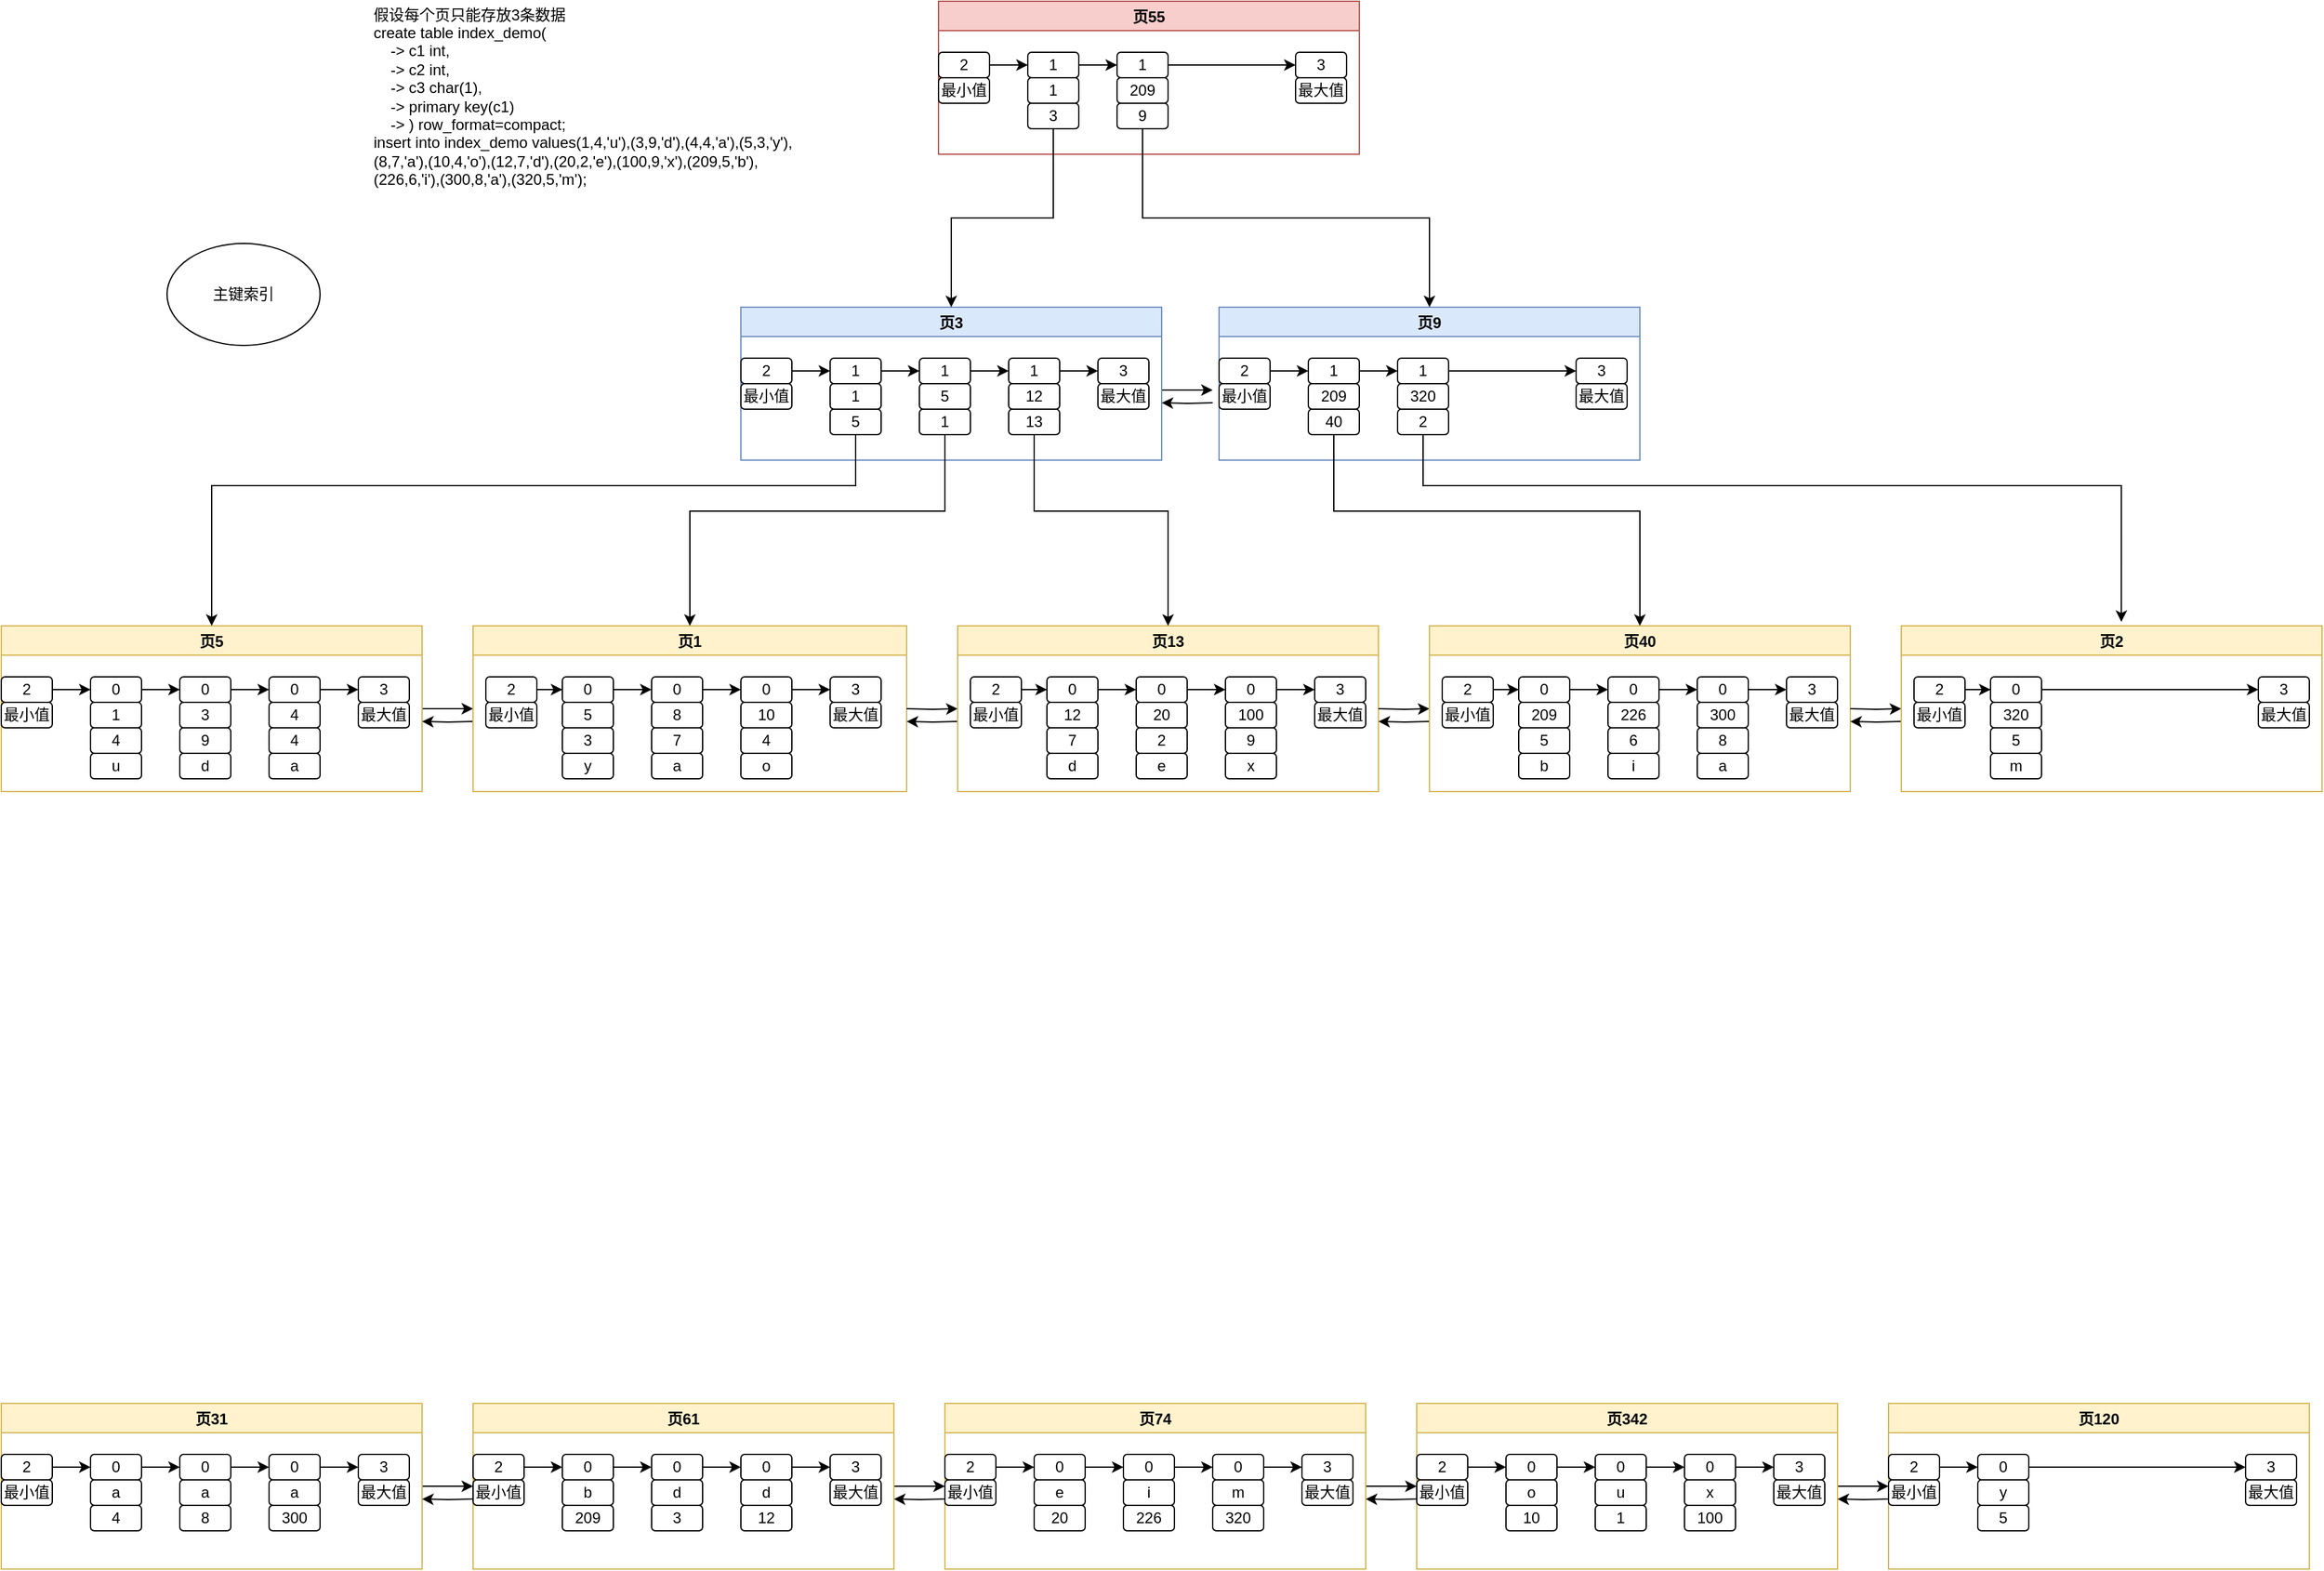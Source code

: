 <mxfile version="14.8.3" type="github">
  <diagram id="svJdvNLcBo15ErMTdaBZ" name="Page-1">
    <mxGraphModel dx="1422" dy="1931" grid="1" gridSize="10" guides="1" tooltips="1" connect="1" arrows="1" fold="1" page="1" pageScale="1" pageWidth="827" pageHeight="1169" math="0" shadow="0">
      <root>
        <mxCell id="0" />
        <mxCell id="1" parent="0" />
        <mxCell id="Jw6nkUkV9LGjrNBP8vVU-48" value="" style="edgeStyle=orthogonalEdgeStyle;rounded=0;orthogonalLoop=1;jettySize=auto;html=1;" edge="1" parent="1" source="Jw6nkUkV9LGjrNBP8vVU-1">
          <mxGeometry relative="1" as="geometry">
            <mxPoint x="430" y="195" as="targetPoint" />
          </mxGeometry>
        </mxCell>
        <mxCell id="Jw6nkUkV9LGjrNBP8vVU-1" value="页5" style="swimlane;fillColor=#fff2cc;strokeColor=#d6b656;" vertex="1" parent="1">
          <mxGeometry x="60" y="130" width="330" height="130" as="geometry">
            <mxRectangle x="70" y="200" width="50" height="23" as="alternateBounds" />
          </mxGeometry>
        </mxCell>
        <mxCell id="Jw6nkUkV9LGjrNBP8vVU-4" value="0" style="rounded=1;whiteSpace=wrap;html=1;" vertex="1" parent="Jw6nkUkV9LGjrNBP8vVU-1">
          <mxGeometry x="70" y="40" width="40" height="20" as="geometry" />
        </mxCell>
        <mxCell id="Jw6nkUkV9LGjrNBP8vVU-6" value="4" style="rounded=1;whiteSpace=wrap;html=1;" vertex="1" parent="Jw6nkUkV9LGjrNBP8vVU-1">
          <mxGeometry x="70" y="80" width="40" height="20" as="geometry" />
        </mxCell>
        <mxCell id="Jw6nkUkV9LGjrNBP8vVU-7" value="u" style="rounded=1;whiteSpace=wrap;html=1;" vertex="1" parent="Jw6nkUkV9LGjrNBP8vVU-1">
          <mxGeometry x="70" y="100" width="40" height="20" as="geometry" />
        </mxCell>
        <mxCell id="Jw6nkUkV9LGjrNBP8vVU-23" value="" style="edgeStyle=orthogonalEdgeStyle;rounded=0;orthogonalLoop=1;jettySize=auto;html=1;" edge="1" parent="Jw6nkUkV9LGjrNBP8vVU-1" source="Jw6nkUkV9LGjrNBP8vVU-12" target="Jw6nkUkV9LGjrNBP8vVU-16">
          <mxGeometry relative="1" as="geometry" />
        </mxCell>
        <mxCell id="Jw6nkUkV9LGjrNBP8vVU-12" value="0" style="rounded=1;whiteSpace=wrap;html=1;" vertex="1" parent="Jw6nkUkV9LGjrNBP8vVU-1">
          <mxGeometry x="210" y="40" width="40" height="20" as="geometry" />
        </mxCell>
        <mxCell id="Jw6nkUkV9LGjrNBP8vVU-13" value="4" style="rounded=1;whiteSpace=wrap;html=1;" vertex="1" parent="Jw6nkUkV9LGjrNBP8vVU-1">
          <mxGeometry x="210" y="80" width="40" height="20" as="geometry" />
        </mxCell>
        <mxCell id="Jw6nkUkV9LGjrNBP8vVU-14" value="a" style="rounded=1;whiteSpace=wrap;html=1;" vertex="1" parent="Jw6nkUkV9LGjrNBP8vVU-1">
          <mxGeometry x="210" y="100" width="40" height="20" as="geometry" />
        </mxCell>
        <mxCell id="Jw6nkUkV9LGjrNBP8vVU-15" value="4" style="rounded=1;whiteSpace=wrap;html=1;" vertex="1" parent="Jw6nkUkV9LGjrNBP8vVU-1">
          <mxGeometry x="210" y="60" width="40" height="20" as="geometry" />
        </mxCell>
        <mxCell id="Jw6nkUkV9LGjrNBP8vVU-16" value="3" style="rounded=1;whiteSpace=wrap;html=1;" vertex="1" parent="Jw6nkUkV9LGjrNBP8vVU-1">
          <mxGeometry x="280" y="40" width="40" height="20" as="geometry" />
        </mxCell>
        <mxCell id="Jw6nkUkV9LGjrNBP8vVU-3" value="2" style="rounded=1;whiteSpace=wrap;html=1;" vertex="1" parent="Jw6nkUkV9LGjrNBP8vVU-1">
          <mxGeometry y="40" width="40" height="20" as="geometry" />
        </mxCell>
        <mxCell id="Jw6nkUkV9LGjrNBP8vVU-18" value="" style="edgeStyle=orthogonalEdgeStyle;rounded=0;orthogonalLoop=1;jettySize=auto;html=1;entryX=0;entryY=0.5;entryDx=0;entryDy=0;" edge="1" parent="Jw6nkUkV9LGjrNBP8vVU-1" source="Jw6nkUkV9LGjrNBP8vVU-3" target="Jw6nkUkV9LGjrNBP8vVU-4">
          <mxGeometry relative="1" as="geometry">
            <mxPoint x="60" y="50" as="targetPoint" />
          </mxGeometry>
        </mxCell>
        <mxCell id="Jw6nkUkV9LGjrNBP8vVU-24" value="最小值" style="rounded=1;whiteSpace=wrap;html=1;" vertex="1" parent="Jw6nkUkV9LGjrNBP8vVU-1">
          <mxGeometry y="60" width="40" height="20" as="geometry" />
        </mxCell>
        <mxCell id="Jw6nkUkV9LGjrNBP8vVU-25" value="最大值" style="rounded=1;whiteSpace=wrap;html=1;" vertex="1" parent="Jw6nkUkV9LGjrNBP8vVU-1">
          <mxGeometry x="280" y="60" width="40" height="20" as="geometry" />
        </mxCell>
        <mxCell id="Jw6nkUkV9LGjrNBP8vVU-2" value="假设每个页只能存放3条数据&lt;br&gt;&lt;div&gt;create table index_demo(&lt;/div&gt;&lt;div&gt;&amp;nbsp; &amp;nbsp; -&amp;gt; c1 int,&lt;/div&gt;&lt;div&gt;&amp;nbsp; &amp;nbsp; -&amp;gt; c2 int,&lt;/div&gt;&lt;div&gt;&amp;nbsp; &amp;nbsp; -&amp;gt; c3 char(1),&lt;/div&gt;&lt;div&gt;&amp;nbsp; &amp;nbsp; -&amp;gt; primary key(c1)&lt;/div&gt;&lt;div&gt;&amp;nbsp; &amp;nbsp; -&amp;gt; ) row_format=compact;&lt;/div&gt;&lt;div&gt;insert into index_demo values(1,4,&#39;u&#39;),(3,9,&#39;d&#39;),(4,4,&#39;a&#39;),(5,3,&#39;y&#39;),(8,7,&#39;a&#39;),(10,4,&#39;o&#39;),(12,7,&#39;d&#39;),(20,2,&#39;e&#39;),(100,9,&#39;x&#39;),(209,5,&#39;b&#39;),(226,6,&#39;i&#39;),(300,8,&#39;a&#39;),(320,5,&#39;m&#39;);&lt;br&gt;&lt;/div&gt;" style="text;html=1;strokeColor=none;fillColor=none;align=left;verticalAlign=middle;whiteSpace=wrap;rounded=0;" vertex="1" parent="1">
          <mxGeometry x="350" y="-360" width="350" height="150" as="geometry" />
        </mxCell>
        <mxCell id="Jw6nkUkV9LGjrNBP8vVU-5" value="1" style="rounded=1;whiteSpace=wrap;html=1;" vertex="1" parent="1">
          <mxGeometry x="130" y="190" width="40" height="20" as="geometry" />
        </mxCell>
        <mxCell id="Jw6nkUkV9LGjrNBP8vVU-22" value="" style="edgeStyle=orthogonalEdgeStyle;rounded=0;orthogonalLoop=1;jettySize=auto;html=1;entryX=0;entryY=0.5;entryDx=0;entryDy=0;" edge="1" parent="1" source="Jw6nkUkV9LGjrNBP8vVU-8" target="Jw6nkUkV9LGjrNBP8vVU-12">
          <mxGeometry relative="1" as="geometry" />
        </mxCell>
        <mxCell id="Jw6nkUkV9LGjrNBP8vVU-8" value="0" style="rounded=1;whiteSpace=wrap;html=1;" vertex="1" parent="1">
          <mxGeometry x="200" y="170" width="40" height="20" as="geometry" />
        </mxCell>
        <mxCell id="Jw6nkUkV9LGjrNBP8vVU-9" value="9" style="rounded=1;whiteSpace=wrap;html=1;" vertex="1" parent="1">
          <mxGeometry x="200" y="210" width="40" height="20" as="geometry" />
        </mxCell>
        <mxCell id="Jw6nkUkV9LGjrNBP8vVU-10" value="d" style="rounded=1;whiteSpace=wrap;html=1;" vertex="1" parent="1">
          <mxGeometry x="200" y="230" width="40" height="20" as="geometry" />
        </mxCell>
        <mxCell id="Jw6nkUkV9LGjrNBP8vVU-11" value="3" style="rounded=1;whiteSpace=wrap;html=1;" vertex="1" parent="1">
          <mxGeometry x="200" y="190" width="40" height="20" as="geometry" />
        </mxCell>
        <mxCell id="Jw6nkUkV9LGjrNBP8vVU-21" value="" style="edgeStyle=orthogonalEdgeStyle;rounded=0;orthogonalLoop=1;jettySize=auto;html=1;" edge="1" parent="1" source="Jw6nkUkV9LGjrNBP8vVU-4">
          <mxGeometry relative="1" as="geometry">
            <mxPoint x="200" y="180" as="targetPoint" />
            <Array as="points">
              <mxPoint x="200" y="180" />
            </Array>
          </mxGeometry>
        </mxCell>
        <mxCell id="Jw6nkUkV9LGjrNBP8vVU-49" value="" style="edgeStyle=orthogonalEdgeStyle;rounded=0;orthogonalLoop=1;jettySize=auto;html=1;" edge="1" parent="1">
          <mxGeometry relative="1" as="geometry">
            <mxPoint x="430" y="205" as="sourcePoint" />
            <mxPoint x="390" y="205" as="targetPoint" />
          </mxGeometry>
        </mxCell>
        <mxCell id="Jw6nkUkV9LGjrNBP8vVU-26" value="页1" style="swimlane;fillColor=#fff2cc;strokeColor=#d6b656;" vertex="1" parent="1">
          <mxGeometry x="430" y="130" width="340" height="130" as="geometry">
            <mxRectangle x="70" y="200" width="50" height="23" as="alternateBounds" />
          </mxGeometry>
        </mxCell>
        <mxCell id="Jw6nkUkV9LGjrNBP8vVU-27" value="0" style="rounded=1;whiteSpace=wrap;html=1;" vertex="1" parent="Jw6nkUkV9LGjrNBP8vVU-26">
          <mxGeometry x="70" y="40" width="40" height="20" as="geometry" />
        </mxCell>
        <mxCell id="Jw6nkUkV9LGjrNBP8vVU-28" value="3" style="rounded=1;whiteSpace=wrap;html=1;" vertex="1" parent="Jw6nkUkV9LGjrNBP8vVU-26">
          <mxGeometry x="70" y="80" width="40" height="20" as="geometry" />
        </mxCell>
        <mxCell id="Jw6nkUkV9LGjrNBP8vVU-29" value="y" style="rounded=1;whiteSpace=wrap;html=1;" vertex="1" parent="Jw6nkUkV9LGjrNBP8vVU-26">
          <mxGeometry x="70" y="100" width="40" height="20" as="geometry" />
        </mxCell>
        <mxCell id="Jw6nkUkV9LGjrNBP8vVU-30" value="" style="edgeStyle=orthogonalEdgeStyle;rounded=0;orthogonalLoop=1;jettySize=auto;html=1;" edge="1" parent="Jw6nkUkV9LGjrNBP8vVU-26" source="Jw6nkUkV9LGjrNBP8vVU-31" target="Jw6nkUkV9LGjrNBP8vVU-35">
          <mxGeometry relative="1" as="geometry" />
        </mxCell>
        <mxCell id="Jw6nkUkV9LGjrNBP8vVU-31" value="0" style="rounded=1;whiteSpace=wrap;html=1;" vertex="1" parent="Jw6nkUkV9LGjrNBP8vVU-26">
          <mxGeometry x="210" y="40" width="40" height="20" as="geometry" />
        </mxCell>
        <mxCell id="Jw6nkUkV9LGjrNBP8vVU-32" value="4" style="rounded=1;whiteSpace=wrap;html=1;" vertex="1" parent="Jw6nkUkV9LGjrNBP8vVU-26">
          <mxGeometry x="210" y="80" width="40" height="20" as="geometry" />
        </mxCell>
        <mxCell id="Jw6nkUkV9LGjrNBP8vVU-33" value="o" style="rounded=1;whiteSpace=wrap;html=1;" vertex="1" parent="Jw6nkUkV9LGjrNBP8vVU-26">
          <mxGeometry x="210" y="100" width="40" height="20" as="geometry" />
        </mxCell>
        <mxCell id="Jw6nkUkV9LGjrNBP8vVU-34" value="10" style="rounded=1;whiteSpace=wrap;html=1;" vertex="1" parent="Jw6nkUkV9LGjrNBP8vVU-26">
          <mxGeometry x="210" y="60" width="40" height="20" as="geometry" />
        </mxCell>
        <mxCell id="Jw6nkUkV9LGjrNBP8vVU-35" value="3" style="rounded=1;whiteSpace=wrap;html=1;" vertex="1" parent="Jw6nkUkV9LGjrNBP8vVU-26">
          <mxGeometry x="280" y="40" width="40" height="20" as="geometry" />
        </mxCell>
        <mxCell id="Jw6nkUkV9LGjrNBP8vVU-36" value="2" style="rounded=1;whiteSpace=wrap;html=1;" vertex="1" parent="Jw6nkUkV9LGjrNBP8vVU-26">
          <mxGeometry x="10" y="40" width="40" height="20" as="geometry" />
        </mxCell>
        <mxCell id="Jw6nkUkV9LGjrNBP8vVU-37" value="" style="edgeStyle=orthogonalEdgeStyle;rounded=0;orthogonalLoop=1;jettySize=auto;html=1;entryX=0;entryY=0.5;entryDx=0;entryDy=0;" edge="1" parent="Jw6nkUkV9LGjrNBP8vVU-26" source="Jw6nkUkV9LGjrNBP8vVU-36" target="Jw6nkUkV9LGjrNBP8vVU-27">
          <mxGeometry relative="1" as="geometry">
            <mxPoint x="60" y="50" as="targetPoint" />
          </mxGeometry>
        </mxCell>
        <mxCell id="Jw6nkUkV9LGjrNBP8vVU-38" value="最小值" style="rounded=1;whiteSpace=wrap;html=1;" vertex="1" parent="Jw6nkUkV9LGjrNBP8vVU-26">
          <mxGeometry x="10" y="60" width="40" height="20" as="geometry" />
        </mxCell>
        <mxCell id="Jw6nkUkV9LGjrNBP8vVU-39" value="最大值" style="rounded=1;whiteSpace=wrap;html=1;" vertex="1" parent="Jw6nkUkV9LGjrNBP8vVU-26">
          <mxGeometry x="280" y="60" width="40" height="20" as="geometry" />
        </mxCell>
        <mxCell id="Jw6nkUkV9LGjrNBP8vVU-40" value="5" style="rounded=1;whiteSpace=wrap;html=1;" vertex="1" parent="1">
          <mxGeometry x="500" y="190" width="40" height="20" as="geometry" />
        </mxCell>
        <mxCell id="Jw6nkUkV9LGjrNBP8vVU-41" value="" style="edgeStyle=orthogonalEdgeStyle;rounded=0;orthogonalLoop=1;jettySize=auto;html=1;entryX=0;entryY=0.5;entryDx=0;entryDy=0;" edge="1" parent="1" source="Jw6nkUkV9LGjrNBP8vVU-42" target="Jw6nkUkV9LGjrNBP8vVU-31">
          <mxGeometry relative="1" as="geometry" />
        </mxCell>
        <mxCell id="Jw6nkUkV9LGjrNBP8vVU-42" value="0" style="rounded=1;whiteSpace=wrap;html=1;" vertex="1" parent="1">
          <mxGeometry x="570" y="170" width="40" height="20" as="geometry" />
        </mxCell>
        <mxCell id="Jw6nkUkV9LGjrNBP8vVU-43" value="7" style="rounded=1;whiteSpace=wrap;html=1;" vertex="1" parent="1">
          <mxGeometry x="570" y="210" width="40" height="20" as="geometry" />
        </mxCell>
        <mxCell id="Jw6nkUkV9LGjrNBP8vVU-44" value="a" style="rounded=1;whiteSpace=wrap;html=1;" vertex="1" parent="1">
          <mxGeometry x="570" y="230" width="40" height="20" as="geometry" />
        </mxCell>
        <mxCell id="Jw6nkUkV9LGjrNBP8vVU-45" value="8" style="rounded=1;whiteSpace=wrap;html=1;" vertex="1" parent="1">
          <mxGeometry x="570" y="190" width="40" height="20" as="geometry" />
        </mxCell>
        <mxCell id="Jw6nkUkV9LGjrNBP8vVU-46" value="" style="edgeStyle=orthogonalEdgeStyle;rounded=0;orthogonalLoop=1;jettySize=auto;html=1;" edge="1" parent="1" source="Jw6nkUkV9LGjrNBP8vVU-27">
          <mxGeometry relative="1" as="geometry">
            <mxPoint x="570" y="180" as="targetPoint" />
            <Array as="points">
              <mxPoint x="570" y="180" />
            </Array>
          </mxGeometry>
        </mxCell>
        <mxCell id="Jw6nkUkV9LGjrNBP8vVU-51" value="" style="edgeStyle=orthogonalEdgeStyle;rounded=0;orthogonalLoop=1;jettySize=auto;html=1;" edge="1" parent="1">
          <mxGeometry relative="1" as="geometry">
            <mxPoint x="770" y="195" as="sourcePoint" />
            <mxPoint x="810" y="195" as="targetPoint" />
          </mxGeometry>
        </mxCell>
        <mxCell id="Jw6nkUkV9LGjrNBP8vVU-52" value="" style="edgeStyle=orthogonalEdgeStyle;rounded=0;orthogonalLoop=1;jettySize=auto;html=1;" edge="1" parent="1">
          <mxGeometry relative="1" as="geometry">
            <mxPoint x="810" y="205" as="sourcePoint" />
            <mxPoint x="770" y="205" as="targetPoint" />
          </mxGeometry>
        </mxCell>
        <mxCell id="Jw6nkUkV9LGjrNBP8vVU-53" value="页13" style="swimlane;fillColor=#fff2cc;strokeColor=#d6b656;" vertex="1" parent="1">
          <mxGeometry x="810" y="130" width="330" height="130" as="geometry">
            <mxRectangle x="70" y="200" width="50" height="23" as="alternateBounds" />
          </mxGeometry>
        </mxCell>
        <mxCell id="Jw6nkUkV9LGjrNBP8vVU-54" value="0" style="rounded=1;whiteSpace=wrap;html=1;" vertex="1" parent="Jw6nkUkV9LGjrNBP8vVU-53">
          <mxGeometry x="70" y="40" width="40" height="20" as="geometry" />
        </mxCell>
        <mxCell id="Jw6nkUkV9LGjrNBP8vVU-55" value="7" style="rounded=1;whiteSpace=wrap;html=1;" vertex="1" parent="Jw6nkUkV9LGjrNBP8vVU-53">
          <mxGeometry x="70" y="80" width="40" height="20" as="geometry" />
        </mxCell>
        <mxCell id="Jw6nkUkV9LGjrNBP8vVU-56" value="d" style="rounded=1;whiteSpace=wrap;html=1;" vertex="1" parent="Jw6nkUkV9LGjrNBP8vVU-53">
          <mxGeometry x="70" y="100" width="40" height="20" as="geometry" />
        </mxCell>
        <mxCell id="Jw6nkUkV9LGjrNBP8vVU-57" value="" style="edgeStyle=orthogonalEdgeStyle;rounded=0;orthogonalLoop=1;jettySize=auto;html=1;" edge="1" parent="Jw6nkUkV9LGjrNBP8vVU-53" source="Jw6nkUkV9LGjrNBP8vVU-58" target="Jw6nkUkV9LGjrNBP8vVU-62">
          <mxGeometry relative="1" as="geometry" />
        </mxCell>
        <mxCell id="Jw6nkUkV9LGjrNBP8vVU-58" value="0" style="rounded=1;whiteSpace=wrap;html=1;" vertex="1" parent="Jw6nkUkV9LGjrNBP8vVU-53">
          <mxGeometry x="210" y="40" width="40" height="20" as="geometry" />
        </mxCell>
        <mxCell id="Jw6nkUkV9LGjrNBP8vVU-59" value="9" style="rounded=1;whiteSpace=wrap;html=1;" vertex="1" parent="Jw6nkUkV9LGjrNBP8vVU-53">
          <mxGeometry x="210" y="80" width="40" height="20" as="geometry" />
        </mxCell>
        <mxCell id="Jw6nkUkV9LGjrNBP8vVU-60" value="x" style="rounded=1;whiteSpace=wrap;html=1;" vertex="1" parent="Jw6nkUkV9LGjrNBP8vVU-53">
          <mxGeometry x="210" y="100" width="40" height="20" as="geometry" />
        </mxCell>
        <mxCell id="Jw6nkUkV9LGjrNBP8vVU-61" value="100" style="rounded=1;whiteSpace=wrap;html=1;" vertex="1" parent="Jw6nkUkV9LGjrNBP8vVU-53">
          <mxGeometry x="210" y="60" width="40" height="20" as="geometry" />
        </mxCell>
        <mxCell id="Jw6nkUkV9LGjrNBP8vVU-62" value="3" style="rounded=1;whiteSpace=wrap;html=1;" vertex="1" parent="Jw6nkUkV9LGjrNBP8vVU-53">
          <mxGeometry x="280" y="40" width="40" height="20" as="geometry" />
        </mxCell>
        <mxCell id="Jw6nkUkV9LGjrNBP8vVU-63" value="2" style="rounded=1;whiteSpace=wrap;html=1;" vertex="1" parent="Jw6nkUkV9LGjrNBP8vVU-53">
          <mxGeometry x="10" y="40" width="40" height="20" as="geometry" />
        </mxCell>
        <mxCell id="Jw6nkUkV9LGjrNBP8vVU-64" value="" style="edgeStyle=orthogonalEdgeStyle;rounded=0;orthogonalLoop=1;jettySize=auto;html=1;entryX=0;entryY=0.5;entryDx=0;entryDy=0;" edge="1" parent="Jw6nkUkV9LGjrNBP8vVU-53" source="Jw6nkUkV9LGjrNBP8vVU-63" target="Jw6nkUkV9LGjrNBP8vVU-54">
          <mxGeometry relative="1" as="geometry">
            <mxPoint x="60" y="50" as="targetPoint" />
          </mxGeometry>
        </mxCell>
        <mxCell id="Jw6nkUkV9LGjrNBP8vVU-65" value="最小值" style="rounded=1;whiteSpace=wrap;html=1;" vertex="1" parent="Jw6nkUkV9LGjrNBP8vVU-53">
          <mxGeometry x="10" y="60" width="40" height="20" as="geometry" />
        </mxCell>
        <mxCell id="Jw6nkUkV9LGjrNBP8vVU-66" value="最大值" style="rounded=1;whiteSpace=wrap;html=1;" vertex="1" parent="Jw6nkUkV9LGjrNBP8vVU-53">
          <mxGeometry x="280" y="60" width="40" height="20" as="geometry" />
        </mxCell>
        <mxCell id="Jw6nkUkV9LGjrNBP8vVU-67" value="12" style="rounded=1;whiteSpace=wrap;html=1;" vertex="1" parent="1">
          <mxGeometry x="880" y="190" width="40" height="20" as="geometry" />
        </mxCell>
        <mxCell id="Jw6nkUkV9LGjrNBP8vVU-68" value="" style="edgeStyle=orthogonalEdgeStyle;rounded=0;orthogonalLoop=1;jettySize=auto;html=1;entryX=0;entryY=0.5;entryDx=0;entryDy=0;" edge="1" parent="1" source="Jw6nkUkV9LGjrNBP8vVU-69" target="Jw6nkUkV9LGjrNBP8vVU-58">
          <mxGeometry relative="1" as="geometry" />
        </mxCell>
        <mxCell id="Jw6nkUkV9LGjrNBP8vVU-69" value="0" style="rounded=1;whiteSpace=wrap;html=1;" vertex="1" parent="1">
          <mxGeometry x="950" y="170" width="40" height="20" as="geometry" />
        </mxCell>
        <mxCell id="Jw6nkUkV9LGjrNBP8vVU-70" value="2" style="rounded=1;whiteSpace=wrap;html=1;" vertex="1" parent="1">
          <mxGeometry x="950" y="210" width="40" height="20" as="geometry" />
        </mxCell>
        <mxCell id="Jw6nkUkV9LGjrNBP8vVU-71" value="e" style="rounded=1;whiteSpace=wrap;html=1;" vertex="1" parent="1">
          <mxGeometry x="950" y="230" width="40" height="20" as="geometry" />
        </mxCell>
        <mxCell id="Jw6nkUkV9LGjrNBP8vVU-72" value="20" style="rounded=1;whiteSpace=wrap;html=1;" vertex="1" parent="1">
          <mxGeometry x="950" y="190" width="40" height="20" as="geometry" />
        </mxCell>
        <mxCell id="Jw6nkUkV9LGjrNBP8vVU-73" value="" style="edgeStyle=orthogonalEdgeStyle;rounded=0;orthogonalLoop=1;jettySize=auto;html=1;" edge="1" parent="1" source="Jw6nkUkV9LGjrNBP8vVU-54">
          <mxGeometry relative="1" as="geometry">
            <mxPoint x="950" y="180" as="targetPoint" />
            <Array as="points">
              <mxPoint x="950" y="180" />
            </Array>
          </mxGeometry>
        </mxCell>
        <mxCell id="Jw6nkUkV9LGjrNBP8vVU-74" value="" style="edgeStyle=orthogonalEdgeStyle;rounded=0;orthogonalLoop=1;jettySize=auto;html=1;" edge="1" parent="1">
          <mxGeometry relative="1" as="geometry">
            <mxPoint x="1140" y="195" as="sourcePoint" />
            <mxPoint x="1180" y="195" as="targetPoint" />
          </mxGeometry>
        </mxCell>
        <mxCell id="Jw6nkUkV9LGjrNBP8vVU-75" value="" style="edgeStyle=orthogonalEdgeStyle;rounded=0;orthogonalLoop=1;jettySize=auto;html=1;" edge="1" parent="1">
          <mxGeometry relative="1" as="geometry">
            <mxPoint x="1180" y="205" as="sourcePoint" />
            <mxPoint x="1140" y="205" as="targetPoint" />
          </mxGeometry>
        </mxCell>
        <mxCell id="Jw6nkUkV9LGjrNBP8vVU-76" value="页40" style="swimlane;fillColor=#fff2cc;strokeColor=#d6b656;" vertex="1" parent="1">
          <mxGeometry x="1180" y="130" width="330" height="130" as="geometry">
            <mxRectangle x="70" y="200" width="50" height="23" as="alternateBounds" />
          </mxGeometry>
        </mxCell>
        <mxCell id="Jw6nkUkV9LGjrNBP8vVU-77" value="0" style="rounded=1;whiteSpace=wrap;html=1;" vertex="1" parent="Jw6nkUkV9LGjrNBP8vVU-76">
          <mxGeometry x="70" y="40" width="40" height="20" as="geometry" />
        </mxCell>
        <mxCell id="Jw6nkUkV9LGjrNBP8vVU-78" value="5" style="rounded=1;whiteSpace=wrap;html=1;" vertex="1" parent="Jw6nkUkV9LGjrNBP8vVU-76">
          <mxGeometry x="70" y="80" width="40" height="20" as="geometry" />
        </mxCell>
        <mxCell id="Jw6nkUkV9LGjrNBP8vVU-79" value="b" style="rounded=1;whiteSpace=wrap;html=1;" vertex="1" parent="Jw6nkUkV9LGjrNBP8vVU-76">
          <mxGeometry x="70" y="100" width="40" height="20" as="geometry" />
        </mxCell>
        <mxCell id="Jw6nkUkV9LGjrNBP8vVU-80" value="" style="edgeStyle=orthogonalEdgeStyle;rounded=0;orthogonalLoop=1;jettySize=auto;html=1;" edge="1" parent="Jw6nkUkV9LGjrNBP8vVU-76" source="Jw6nkUkV9LGjrNBP8vVU-81" target="Jw6nkUkV9LGjrNBP8vVU-85">
          <mxGeometry relative="1" as="geometry" />
        </mxCell>
        <mxCell id="Jw6nkUkV9LGjrNBP8vVU-81" value="0" style="rounded=1;whiteSpace=wrap;html=1;" vertex="1" parent="Jw6nkUkV9LGjrNBP8vVU-76">
          <mxGeometry x="210" y="40" width="40" height="20" as="geometry" />
        </mxCell>
        <mxCell id="Jw6nkUkV9LGjrNBP8vVU-82" value="8" style="rounded=1;whiteSpace=wrap;html=1;" vertex="1" parent="Jw6nkUkV9LGjrNBP8vVU-76">
          <mxGeometry x="210" y="80" width="40" height="20" as="geometry" />
        </mxCell>
        <mxCell id="Jw6nkUkV9LGjrNBP8vVU-83" value="a" style="rounded=1;whiteSpace=wrap;html=1;" vertex="1" parent="Jw6nkUkV9LGjrNBP8vVU-76">
          <mxGeometry x="210" y="100" width="40" height="20" as="geometry" />
        </mxCell>
        <mxCell id="Jw6nkUkV9LGjrNBP8vVU-84" value="300" style="rounded=1;whiteSpace=wrap;html=1;" vertex="1" parent="Jw6nkUkV9LGjrNBP8vVU-76">
          <mxGeometry x="210" y="60" width="40" height="20" as="geometry" />
        </mxCell>
        <mxCell id="Jw6nkUkV9LGjrNBP8vVU-85" value="3" style="rounded=1;whiteSpace=wrap;html=1;" vertex="1" parent="Jw6nkUkV9LGjrNBP8vVU-76">
          <mxGeometry x="280" y="40" width="40" height="20" as="geometry" />
        </mxCell>
        <mxCell id="Jw6nkUkV9LGjrNBP8vVU-86" value="2" style="rounded=1;whiteSpace=wrap;html=1;" vertex="1" parent="Jw6nkUkV9LGjrNBP8vVU-76">
          <mxGeometry x="10" y="40" width="40" height="20" as="geometry" />
        </mxCell>
        <mxCell id="Jw6nkUkV9LGjrNBP8vVU-87" value="" style="edgeStyle=orthogonalEdgeStyle;rounded=0;orthogonalLoop=1;jettySize=auto;html=1;entryX=0;entryY=0.5;entryDx=0;entryDy=0;" edge="1" parent="Jw6nkUkV9LGjrNBP8vVU-76" source="Jw6nkUkV9LGjrNBP8vVU-86" target="Jw6nkUkV9LGjrNBP8vVU-77">
          <mxGeometry relative="1" as="geometry">
            <mxPoint x="60" y="50" as="targetPoint" />
          </mxGeometry>
        </mxCell>
        <mxCell id="Jw6nkUkV9LGjrNBP8vVU-88" value="最小值" style="rounded=1;whiteSpace=wrap;html=1;" vertex="1" parent="Jw6nkUkV9LGjrNBP8vVU-76">
          <mxGeometry x="10" y="60" width="40" height="20" as="geometry" />
        </mxCell>
        <mxCell id="Jw6nkUkV9LGjrNBP8vVU-89" value="最大值" style="rounded=1;whiteSpace=wrap;html=1;" vertex="1" parent="Jw6nkUkV9LGjrNBP8vVU-76">
          <mxGeometry x="280" y="60" width="40" height="20" as="geometry" />
        </mxCell>
        <mxCell id="Jw6nkUkV9LGjrNBP8vVU-90" value="209" style="rounded=1;whiteSpace=wrap;html=1;" vertex="1" parent="1">
          <mxGeometry x="1250" y="190" width="40" height="20" as="geometry" />
        </mxCell>
        <mxCell id="Jw6nkUkV9LGjrNBP8vVU-91" value="" style="edgeStyle=orthogonalEdgeStyle;rounded=0;orthogonalLoop=1;jettySize=auto;html=1;entryX=0;entryY=0.5;entryDx=0;entryDy=0;" edge="1" parent="1" source="Jw6nkUkV9LGjrNBP8vVU-92" target="Jw6nkUkV9LGjrNBP8vVU-81">
          <mxGeometry relative="1" as="geometry" />
        </mxCell>
        <mxCell id="Jw6nkUkV9LGjrNBP8vVU-92" value="0" style="rounded=1;whiteSpace=wrap;html=1;" vertex="1" parent="1">
          <mxGeometry x="1320" y="170" width="40" height="20" as="geometry" />
        </mxCell>
        <mxCell id="Jw6nkUkV9LGjrNBP8vVU-93" value="6" style="rounded=1;whiteSpace=wrap;html=1;" vertex="1" parent="1">
          <mxGeometry x="1320" y="210" width="40" height="20" as="geometry" />
        </mxCell>
        <mxCell id="Jw6nkUkV9LGjrNBP8vVU-94" value="i" style="rounded=1;whiteSpace=wrap;html=1;" vertex="1" parent="1">
          <mxGeometry x="1320" y="230" width="40" height="20" as="geometry" />
        </mxCell>
        <mxCell id="Jw6nkUkV9LGjrNBP8vVU-95" value="226" style="rounded=1;whiteSpace=wrap;html=1;" vertex="1" parent="1">
          <mxGeometry x="1320" y="190" width="40" height="20" as="geometry" />
        </mxCell>
        <mxCell id="Jw6nkUkV9LGjrNBP8vVU-96" value="" style="edgeStyle=orthogonalEdgeStyle;rounded=0;orthogonalLoop=1;jettySize=auto;html=1;" edge="1" parent="1" source="Jw6nkUkV9LGjrNBP8vVU-77">
          <mxGeometry relative="1" as="geometry">
            <mxPoint x="1320" y="180" as="targetPoint" />
            <Array as="points">
              <mxPoint x="1320" y="180" />
            </Array>
          </mxGeometry>
        </mxCell>
        <mxCell id="Jw6nkUkV9LGjrNBP8vVU-97" value="" style="edgeStyle=orthogonalEdgeStyle;rounded=0;orthogonalLoop=1;jettySize=auto;html=1;" edge="1" parent="1">
          <mxGeometry relative="1" as="geometry">
            <mxPoint x="1510.0" y="195" as="sourcePoint" />
            <mxPoint x="1550.0" y="195" as="targetPoint" />
          </mxGeometry>
        </mxCell>
        <mxCell id="Jw6nkUkV9LGjrNBP8vVU-98" value="" style="edgeStyle=orthogonalEdgeStyle;rounded=0;orthogonalLoop=1;jettySize=auto;html=1;" edge="1" parent="1">
          <mxGeometry relative="1" as="geometry">
            <mxPoint x="1550.0" y="205" as="sourcePoint" />
            <mxPoint x="1510.0" y="205" as="targetPoint" />
          </mxGeometry>
        </mxCell>
        <mxCell id="Jw6nkUkV9LGjrNBP8vVU-99" value="页2" style="swimlane;fillColor=#fff2cc;strokeColor=#d6b656;startSize=23;" vertex="1" parent="1">
          <mxGeometry x="1550" y="130" width="330" height="130" as="geometry">
            <mxRectangle x="70" y="200" width="50" height="23" as="alternateBounds" />
          </mxGeometry>
        </mxCell>
        <mxCell id="Jw6nkUkV9LGjrNBP8vVU-100" value="0" style="rounded=1;whiteSpace=wrap;html=1;" vertex="1" parent="Jw6nkUkV9LGjrNBP8vVU-99">
          <mxGeometry x="70" y="40" width="40" height="20" as="geometry" />
        </mxCell>
        <mxCell id="Jw6nkUkV9LGjrNBP8vVU-101" value="5" style="rounded=1;whiteSpace=wrap;html=1;" vertex="1" parent="Jw6nkUkV9LGjrNBP8vVU-99">
          <mxGeometry x="70" y="80" width="40" height="20" as="geometry" />
        </mxCell>
        <mxCell id="Jw6nkUkV9LGjrNBP8vVU-102" value="m" style="rounded=1;whiteSpace=wrap;html=1;" vertex="1" parent="Jw6nkUkV9LGjrNBP8vVU-99">
          <mxGeometry x="70" y="100" width="40" height="20" as="geometry" />
        </mxCell>
        <mxCell id="Jw6nkUkV9LGjrNBP8vVU-108" value="3" style="rounded=1;whiteSpace=wrap;html=1;" vertex="1" parent="Jw6nkUkV9LGjrNBP8vVU-99">
          <mxGeometry x="280" y="40" width="40" height="20" as="geometry" />
        </mxCell>
        <mxCell id="Jw6nkUkV9LGjrNBP8vVU-109" value="2" style="rounded=1;whiteSpace=wrap;html=1;" vertex="1" parent="Jw6nkUkV9LGjrNBP8vVU-99">
          <mxGeometry x="10" y="40" width="40" height="20" as="geometry" />
        </mxCell>
        <mxCell id="Jw6nkUkV9LGjrNBP8vVU-110" value="" style="edgeStyle=orthogonalEdgeStyle;rounded=0;orthogonalLoop=1;jettySize=auto;html=1;entryX=0;entryY=0.5;entryDx=0;entryDy=0;" edge="1" parent="Jw6nkUkV9LGjrNBP8vVU-99" source="Jw6nkUkV9LGjrNBP8vVU-109" target="Jw6nkUkV9LGjrNBP8vVU-100">
          <mxGeometry relative="1" as="geometry">
            <mxPoint x="60" y="50" as="targetPoint" />
          </mxGeometry>
        </mxCell>
        <mxCell id="Jw6nkUkV9LGjrNBP8vVU-111" value="最小值" style="rounded=1;whiteSpace=wrap;html=1;" vertex="1" parent="Jw6nkUkV9LGjrNBP8vVU-99">
          <mxGeometry x="10" y="60" width="40" height="20" as="geometry" />
        </mxCell>
        <mxCell id="Jw6nkUkV9LGjrNBP8vVU-112" value="最大值" style="rounded=1;whiteSpace=wrap;html=1;" vertex="1" parent="Jw6nkUkV9LGjrNBP8vVU-99">
          <mxGeometry x="280" y="60" width="40" height="20" as="geometry" />
        </mxCell>
        <mxCell id="Jw6nkUkV9LGjrNBP8vVU-119" value="" style="edgeStyle=orthogonalEdgeStyle;rounded=0;orthogonalLoop=1;jettySize=auto;html=1;entryX=0;entryY=0.5;entryDx=0;entryDy=0;" edge="1" parent="Jw6nkUkV9LGjrNBP8vVU-99" source="Jw6nkUkV9LGjrNBP8vVU-100" target="Jw6nkUkV9LGjrNBP8vVU-108">
          <mxGeometry relative="1" as="geometry">
            <mxPoint x="140.0" y="50" as="targetPoint" />
            <Array as="points" />
          </mxGeometry>
        </mxCell>
        <mxCell id="Jw6nkUkV9LGjrNBP8vVU-113" value="320" style="rounded=1;whiteSpace=wrap;html=1;" vertex="1" parent="1">
          <mxGeometry x="1620" y="190" width="40" height="20" as="geometry" />
        </mxCell>
        <mxCell id="Jw6nkUkV9LGjrNBP8vVU-120" value="" style="edgeStyle=orthogonalEdgeStyle;rounded=0;orthogonalLoop=1;jettySize=auto;html=1;" edge="1" parent="1" source="Jw6nkUkV9LGjrNBP8vVU-121">
          <mxGeometry relative="1" as="geometry">
            <mxPoint x="1010" y="-55" as="targetPoint" />
            <Array as="points">
              <mxPoint x="980" y="-55" />
              <mxPoint x="980" y="-55" />
            </Array>
          </mxGeometry>
        </mxCell>
        <mxCell id="Jw6nkUkV9LGjrNBP8vVU-121" value="页3" style="swimlane;fillColor=#dae8fc;strokeColor=#6c8ebf;" vertex="1" parent="1">
          <mxGeometry x="640" y="-120" width="330" height="120" as="geometry">
            <mxRectangle x="70" y="200" width="50" height="23" as="alternateBounds" />
          </mxGeometry>
        </mxCell>
        <mxCell id="Jw6nkUkV9LGjrNBP8vVU-122" value="1" style="rounded=1;whiteSpace=wrap;html=1;" vertex="1" parent="Jw6nkUkV9LGjrNBP8vVU-121">
          <mxGeometry x="70" y="40" width="40" height="20" as="geometry" />
        </mxCell>
        <mxCell id="Jw6nkUkV9LGjrNBP8vVU-123" value="5" style="rounded=1;whiteSpace=wrap;html=1;" vertex="1" parent="Jw6nkUkV9LGjrNBP8vVU-121">
          <mxGeometry x="70" y="80" width="40" height="20" as="geometry" />
        </mxCell>
        <mxCell id="Jw6nkUkV9LGjrNBP8vVU-125" value="" style="edgeStyle=orthogonalEdgeStyle;rounded=0;orthogonalLoop=1;jettySize=auto;html=1;" edge="1" parent="Jw6nkUkV9LGjrNBP8vVU-121" source="Jw6nkUkV9LGjrNBP8vVU-126" target="Jw6nkUkV9LGjrNBP8vVU-130">
          <mxGeometry relative="1" as="geometry" />
        </mxCell>
        <mxCell id="Jw6nkUkV9LGjrNBP8vVU-126" value="1" style="rounded=1;whiteSpace=wrap;html=1;" vertex="1" parent="Jw6nkUkV9LGjrNBP8vVU-121">
          <mxGeometry x="210" y="40" width="40" height="20" as="geometry" />
        </mxCell>
        <mxCell id="Jw6nkUkV9LGjrNBP8vVU-127" value="13" style="rounded=1;whiteSpace=wrap;html=1;" vertex="1" parent="Jw6nkUkV9LGjrNBP8vVU-121">
          <mxGeometry x="210" y="80" width="40" height="20" as="geometry" />
        </mxCell>
        <mxCell id="Jw6nkUkV9LGjrNBP8vVU-129" value="12" style="rounded=1;whiteSpace=wrap;html=1;" vertex="1" parent="Jw6nkUkV9LGjrNBP8vVU-121">
          <mxGeometry x="210" y="60" width="40" height="20" as="geometry" />
        </mxCell>
        <mxCell id="Jw6nkUkV9LGjrNBP8vVU-130" value="3" style="rounded=1;whiteSpace=wrap;html=1;" vertex="1" parent="Jw6nkUkV9LGjrNBP8vVU-121">
          <mxGeometry x="280" y="40" width="40" height="20" as="geometry" />
        </mxCell>
        <mxCell id="Jw6nkUkV9LGjrNBP8vVU-131" value="2" style="rounded=1;whiteSpace=wrap;html=1;" vertex="1" parent="Jw6nkUkV9LGjrNBP8vVU-121">
          <mxGeometry y="40" width="40" height="20" as="geometry" />
        </mxCell>
        <mxCell id="Jw6nkUkV9LGjrNBP8vVU-132" value="" style="edgeStyle=orthogonalEdgeStyle;rounded=0;orthogonalLoop=1;jettySize=auto;html=1;entryX=0;entryY=0.5;entryDx=0;entryDy=0;" edge="1" parent="Jw6nkUkV9LGjrNBP8vVU-121" source="Jw6nkUkV9LGjrNBP8vVU-131" target="Jw6nkUkV9LGjrNBP8vVU-122">
          <mxGeometry relative="1" as="geometry">
            <mxPoint x="60" y="50" as="targetPoint" />
          </mxGeometry>
        </mxCell>
        <mxCell id="Jw6nkUkV9LGjrNBP8vVU-133" value="最小值" style="rounded=1;whiteSpace=wrap;html=1;" vertex="1" parent="Jw6nkUkV9LGjrNBP8vVU-121">
          <mxGeometry y="60" width="40" height="20" as="geometry" />
        </mxCell>
        <mxCell id="Jw6nkUkV9LGjrNBP8vVU-134" value="最大值" style="rounded=1;whiteSpace=wrap;html=1;" vertex="1" parent="Jw6nkUkV9LGjrNBP8vVU-121">
          <mxGeometry x="280" y="60" width="40" height="20" as="geometry" />
        </mxCell>
        <mxCell id="Jw6nkUkV9LGjrNBP8vVU-135" value="1" style="rounded=1;whiteSpace=wrap;html=1;" vertex="1" parent="1">
          <mxGeometry x="710" y="-60" width="40" height="20" as="geometry" />
        </mxCell>
        <mxCell id="Jw6nkUkV9LGjrNBP8vVU-136" value="" style="edgeStyle=orthogonalEdgeStyle;rounded=0;orthogonalLoop=1;jettySize=auto;html=1;entryX=0;entryY=0.5;entryDx=0;entryDy=0;" edge="1" parent="1" source="Jw6nkUkV9LGjrNBP8vVU-137" target="Jw6nkUkV9LGjrNBP8vVU-126">
          <mxGeometry relative="1" as="geometry" />
        </mxCell>
        <mxCell id="Jw6nkUkV9LGjrNBP8vVU-137" value="1" style="rounded=1;whiteSpace=wrap;html=1;" vertex="1" parent="1">
          <mxGeometry x="780" y="-80" width="40" height="20" as="geometry" />
        </mxCell>
        <mxCell id="Jw6nkUkV9LGjrNBP8vVU-207" style="edgeStyle=orthogonalEdgeStyle;rounded=0;orthogonalLoop=1;jettySize=auto;html=1;" edge="1" parent="1" source="Jw6nkUkV9LGjrNBP8vVU-138" target="Jw6nkUkV9LGjrNBP8vVU-26">
          <mxGeometry relative="1" as="geometry">
            <Array as="points">
              <mxPoint x="800" y="40" />
              <mxPoint x="600" y="40" />
            </Array>
          </mxGeometry>
        </mxCell>
        <mxCell id="Jw6nkUkV9LGjrNBP8vVU-138" value="1" style="rounded=1;whiteSpace=wrap;html=1;" vertex="1" parent="1">
          <mxGeometry x="780" y="-40" width="40" height="20" as="geometry" />
        </mxCell>
        <mxCell id="Jw6nkUkV9LGjrNBP8vVU-140" value="5" style="rounded=1;whiteSpace=wrap;html=1;" vertex="1" parent="1">
          <mxGeometry x="780" y="-60" width="40" height="20" as="geometry" />
        </mxCell>
        <mxCell id="Jw6nkUkV9LGjrNBP8vVU-141" value="" style="edgeStyle=orthogonalEdgeStyle;rounded=0;orthogonalLoop=1;jettySize=auto;html=1;" edge="1" parent="1" source="Jw6nkUkV9LGjrNBP8vVU-122">
          <mxGeometry relative="1" as="geometry">
            <mxPoint x="780" y="-70" as="targetPoint" />
            <Array as="points">
              <mxPoint x="780" y="-70" />
            </Array>
          </mxGeometry>
        </mxCell>
        <mxCell id="Jw6nkUkV9LGjrNBP8vVU-142" value="" style="edgeStyle=orthogonalEdgeStyle;rounded=0;orthogonalLoop=1;jettySize=auto;html=1;" edge="1" parent="1">
          <mxGeometry relative="1" as="geometry">
            <mxPoint x="1010" y="-45" as="sourcePoint" />
            <mxPoint x="970" y="-45" as="targetPoint" />
          </mxGeometry>
        </mxCell>
        <mxCell id="Jw6nkUkV9LGjrNBP8vVU-170" value="页9" style="swimlane;fillColor=#dae8fc;strokeColor=#6c8ebf;" vertex="1" parent="1">
          <mxGeometry x="1015" y="-120" width="330" height="120" as="geometry">
            <mxRectangle x="70" y="200" width="50" height="23" as="alternateBounds" />
          </mxGeometry>
        </mxCell>
        <mxCell id="Jw6nkUkV9LGjrNBP8vVU-171" value="1" style="rounded=1;whiteSpace=wrap;html=1;" vertex="1" parent="Jw6nkUkV9LGjrNBP8vVU-170">
          <mxGeometry x="70" y="40" width="40" height="20" as="geometry" />
        </mxCell>
        <mxCell id="Jw6nkUkV9LGjrNBP8vVU-172" value="40" style="rounded=1;whiteSpace=wrap;html=1;" vertex="1" parent="Jw6nkUkV9LGjrNBP8vVU-170">
          <mxGeometry x="70" y="80" width="40" height="20" as="geometry" />
        </mxCell>
        <mxCell id="Jw6nkUkV9LGjrNBP8vVU-177" value="3" style="rounded=1;whiteSpace=wrap;html=1;" vertex="1" parent="Jw6nkUkV9LGjrNBP8vVU-170">
          <mxGeometry x="280" y="40" width="40" height="20" as="geometry" />
        </mxCell>
        <mxCell id="Jw6nkUkV9LGjrNBP8vVU-178" value="2" style="rounded=1;whiteSpace=wrap;html=1;" vertex="1" parent="Jw6nkUkV9LGjrNBP8vVU-170">
          <mxGeometry y="40" width="40" height="20" as="geometry" />
        </mxCell>
        <mxCell id="Jw6nkUkV9LGjrNBP8vVU-179" value="" style="edgeStyle=orthogonalEdgeStyle;rounded=0;orthogonalLoop=1;jettySize=auto;html=1;entryX=0;entryY=0.5;entryDx=0;entryDy=0;" edge="1" parent="Jw6nkUkV9LGjrNBP8vVU-170" source="Jw6nkUkV9LGjrNBP8vVU-178" target="Jw6nkUkV9LGjrNBP8vVU-171">
          <mxGeometry relative="1" as="geometry">
            <mxPoint x="60" y="50" as="targetPoint" />
          </mxGeometry>
        </mxCell>
        <mxCell id="Jw6nkUkV9LGjrNBP8vVU-180" value="最小值" style="rounded=1;whiteSpace=wrap;html=1;" vertex="1" parent="Jw6nkUkV9LGjrNBP8vVU-170">
          <mxGeometry y="60" width="40" height="20" as="geometry" />
        </mxCell>
        <mxCell id="Jw6nkUkV9LGjrNBP8vVU-181" value="最大值" style="rounded=1;whiteSpace=wrap;html=1;" vertex="1" parent="Jw6nkUkV9LGjrNBP8vVU-170">
          <mxGeometry x="280" y="60" width="40" height="20" as="geometry" />
        </mxCell>
        <mxCell id="Jw6nkUkV9LGjrNBP8vVU-182" value="209" style="rounded=1;whiteSpace=wrap;html=1;" vertex="1" parent="1">
          <mxGeometry x="1085" y="-60" width="40" height="20" as="geometry" />
        </mxCell>
        <mxCell id="Jw6nkUkV9LGjrNBP8vVU-183" value="" style="edgeStyle=orthogonalEdgeStyle;rounded=0;orthogonalLoop=1;jettySize=auto;html=1;" edge="1" parent="1" source="Jw6nkUkV9LGjrNBP8vVU-184" target="Jw6nkUkV9LGjrNBP8vVU-177">
          <mxGeometry relative="1" as="geometry">
            <mxPoint x="1225" y="-70" as="targetPoint" />
          </mxGeometry>
        </mxCell>
        <mxCell id="Jw6nkUkV9LGjrNBP8vVU-184" value="1" style="rounded=1;whiteSpace=wrap;html=1;" vertex="1" parent="1">
          <mxGeometry x="1155" y="-80" width="40" height="20" as="geometry" />
        </mxCell>
        <mxCell id="Jw6nkUkV9LGjrNBP8vVU-210" style="edgeStyle=orthogonalEdgeStyle;rounded=0;orthogonalLoop=1;jettySize=auto;html=1;entryX=0.523;entryY=-0.024;entryDx=0;entryDy=0;entryPerimeter=0;" edge="1" parent="1" source="Jw6nkUkV9LGjrNBP8vVU-185" target="Jw6nkUkV9LGjrNBP8vVU-99">
          <mxGeometry relative="1" as="geometry">
            <Array as="points">
              <mxPoint x="1175" y="20" />
              <mxPoint x="1723" y="20" />
            </Array>
          </mxGeometry>
        </mxCell>
        <mxCell id="Jw6nkUkV9LGjrNBP8vVU-185" value="2" style="rounded=1;whiteSpace=wrap;html=1;" vertex="1" parent="1">
          <mxGeometry x="1155" y="-40" width="40" height="20" as="geometry" />
        </mxCell>
        <mxCell id="Jw6nkUkV9LGjrNBP8vVU-186" value="320" style="rounded=1;whiteSpace=wrap;html=1;" vertex="1" parent="1">
          <mxGeometry x="1155" y="-60" width="40" height="20" as="geometry" />
        </mxCell>
        <mxCell id="Jw6nkUkV9LGjrNBP8vVU-187" value="" style="edgeStyle=orthogonalEdgeStyle;rounded=0;orthogonalLoop=1;jettySize=auto;html=1;" edge="1" parent="1" source="Jw6nkUkV9LGjrNBP8vVU-171">
          <mxGeometry relative="1" as="geometry">
            <mxPoint x="1155" y="-70" as="targetPoint" />
            <Array as="points">
              <mxPoint x="1155" y="-70" />
            </Array>
          </mxGeometry>
        </mxCell>
        <mxCell id="Jw6nkUkV9LGjrNBP8vVU-188" value="页55" style="swimlane;fillColor=#f8cecc;strokeColor=#b85450;" vertex="1" parent="1">
          <mxGeometry x="795" y="-360" width="330" height="120" as="geometry">
            <mxRectangle x="70" y="200" width="50" height="23" as="alternateBounds" />
          </mxGeometry>
        </mxCell>
        <mxCell id="Jw6nkUkV9LGjrNBP8vVU-189" value="1" style="rounded=1;whiteSpace=wrap;html=1;" vertex="1" parent="Jw6nkUkV9LGjrNBP8vVU-188">
          <mxGeometry x="70" y="40" width="40" height="20" as="geometry" />
        </mxCell>
        <mxCell id="Jw6nkUkV9LGjrNBP8vVU-190" value="3" style="rounded=1;whiteSpace=wrap;html=1;" vertex="1" parent="Jw6nkUkV9LGjrNBP8vVU-188">
          <mxGeometry x="70" y="80" width="40" height="20" as="geometry" />
        </mxCell>
        <mxCell id="Jw6nkUkV9LGjrNBP8vVU-191" value="3" style="rounded=1;whiteSpace=wrap;html=1;" vertex="1" parent="Jw6nkUkV9LGjrNBP8vVU-188">
          <mxGeometry x="280" y="40" width="40" height="20" as="geometry" />
        </mxCell>
        <mxCell id="Jw6nkUkV9LGjrNBP8vVU-192" value="2" style="rounded=1;whiteSpace=wrap;html=1;" vertex="1" parent="Jw6nkUkV9LGjrNBP8vVU-188">
          <mxGeometry y="40" width="40" height="20" as="geometry" />
        </mxCell>
        <mxCell id="Jw6nkUkV9LGjrNBP8vVU-193" value="" style="edgeStyle=orthogonalEdgeStyle;rounded=0;orthogonalLoop=1;jettySize=auto;html=1;entryX=0;entryY=0.5;entryDx=0;entryDy=0;" edge="1" parent="Jw6nkUkV9LGjrNBP8vVU-188" source="Jw6nkUkV9LGjrNBP8vVU-192" target="Jw6nkUkV9LGjrNBP8vVU-189">
          <mxGeometry relative="1" as="geometry">
            <mxPoint x="60" y="50" as="targetPoint" />
          </mxGeometry>
        </mxCell>
        <mxCell id="Jw6nkUkV9LGjrNBP8vVU-194" value="最小值" style="rounded=1;whiteSpace=wrap;html=1;" vertex="1" parent="Jw6nkUkV9LGjrNBP8vVU-188">
          <mxGeometry y="60" width="40" height="20" as="geometry" />
        </mxCell>
        <mxCell id="Jw6nkUkV9LGjrNBP8vVU-195" value="最大值" style="rounded=1;whiteSpace=wrap;html=1;" vertex="1" parent="Jw6nkUkV9LGjrNBP8vVU-188">
          <mxGeometry x="280" y="60" width="40" height="20" as="geometry" />
        </mxCell>
        <mxCell id="Jw6nkUkV9LGjrNBP8vVU-196" value="1" style="rounded=1;whiteSpace=wrap;html=1;" vertex="1" parent="1">
          <mxGeometry x="865" y="-300" width="40" height="20" as="geometry" />
        </mxCell>
        <mxCell id="Jw6nkUkV9LGjrNBP8vVU-197" value="" style="edgeStyle=orthogonalEdgeStyle;rounded=0;orthogonalLoop=1;jettySize=auto;html=1;" edge="1" parent="1" source="Jw6nkUkV9LGjrNBP8vVU-198" target="Jw6nkUkV9LGjrNBP8vVU-191">
          <mxGeometry relative="1" as="geometry">
            <mxPoint x="1005" y="-310" as="targetPoint" />
          </mxGeometry>
        </mxCell>
        <mxCell id="Jw6nkUkV9LGjrNBP8vVU-198" value="1" style="rounded=1;whiteSpace=wrap;html=1;" vertex="1" parent="1">
          <mxGeometry x="935" y="-320" width="40" height="20" as="geometry" />
        </mxCell>
        <mxCell id="Jw6nkUkV9LGjrNBP8vVU-205" style="edgeStyle=orthogonalEdgeStyle;rounded=0;orthogonalLoop=1;jettySize=auto;html=1;entryX=0.5;entryY=0;entryDx=0;entryDy=0;" edge="1" parent="1" source="Jw6nkUkV9LGjrNBP8vVU-199" target="Jw6nkUkV9LGjrNBP8vVU-170">
          <mxGeometry relative="1" as="geometry">
            <Array as="points">
              <mxPoint x="955" y="-190" />
              <mxPoint x="1180" y="-190" />
            </Array>
          </mxGeometry>
        </mxCell>
        <mxCell id="Jw6nkUkV9LGjrNBP8vVU-199" value="9" style="rounded=1;whiteSpace=wrap;html=1;" vertex="1" parent="1">
          <mxGeometry x="935" y="-280" width="40" height="20" as="geometry" />
        </mxCell>
        <mxCell id="Jw6nkUkV9LGjrNBP8vVU-200" value="209" style="rounded=1;whiteSpace=wrap;html=1;" vertex="1" parent="1">
          <mxGeometry x="935" y="-300" width="40" height="20" as="geometry" />
        </mxCell>
        <mxCell id="Jw6nkUkV9LGjrNBP8vVU-201" value="" style="edgeStyle=orthogonalEdgeStyle;rounded=0;orthogonalLoop=1;jettySize=auto;html=1;" edge="1" parent="1" source="Jw6nkUkV9LGjrNBP8vVU-189">
          <mxGeometry relative="1" as="geometry">
            <mxPoint x="935" y="-310" as="targetPoint" />
            <Array as="points">
              <mxPoint x="935" y="-310" />
            </Array>
          </mxGeometry>
        </mxCell>
        <mxCell id="Jw6nkUkV9LGjrNBP8vVU-204" style="edgeStyle=orthogonalEdgeStyle;rounded=0;orthogonalLoop=1;jettySize=auto;html=1;entryX=0.5;entryY=0;entryDx=0;entryDy=0;" edge="1" parent="1" source="Jw6nkUkV9LGjrNBP8vVU-190" target="Jw6nkUkV9LGjrNBP8vVU-121">
          <mxGeometry relative="1" as="geometry" />
        </mxCell>
        <mxCell id="Jw6nkUkV9LGjrNBP8vVU-206" style="edgeStyle=orthogonalEdgeStyle;rounded=0;orthogonalLoop=1;jettySize=auto;html=1;entryX=0.5;entryY=0;entryDx=0;entryDy=0;" edge="1" parent="1" source="Jw6nkUkV9LGjrNBP8vVU-123" target="Jw6nkUkV9LGjrNBP8vVU-1">
          <mxGeometry relative="1" as="geometry">
            <Array as="points">
              <mxPoint x="730" y="20" />
              <mxPoint x="225" y="20" />
            </Array>
          </mxGeometry>
        </mxCell>
        <mxCell id="Jw6nkUkV9LGjrNBP8vVU-208" style="edgeStyle=orthogonalEdgeStyle;rounded=0;orthogonalLoop=1;jettySize=auto;html=1;" edge="1" parent="1" source="Jw6nkUkV9LGjrNBP8vVU-127" target="Jw6nkUkV9LGjrNBP8vVU-53">
          <mxGeometry relative="1" as="geometry">
            <Array as="points">
              <mxPoint x="870" y="40" />
              <mxPoint x="975" y="40" />
            </Array>
          </mxGeometry>
        </mxCell>
        <mxCell id="Jw6nkUkV9LGjrNBP8vVU-209" style="edgeStyle=orthogonalEdgeStyle;rounded=0;orthogonalLoop=1;jettySize=auto;html=1;" edge="1" parent="1" source="Jw6nkUkV9LGjrNBP8vVU-172" target="Jw6nkUkV9LGjrNBP8vVU-76">
          <mxGeometry relative="1" as="geometry">
            <Array as="points">
              <mxPoint x="1105" y="40" />
              <mxPoint x="1345" y="40" />
            </Array>
          </mxGeometry>
        </mxCell>
        <mxCell id="Jw6nkUkV9LGjrNBP8vVU-213" value="主键索引" style="ellipse;whiteSpace=wrap;html=1;align=center;" vertex="1" parent="1">
          <mxGeometry x="190" y="-170" width="120" height="80" as="geometry" />
        </mxCell>
        <mxCell id="Jw6nkUkV9LGjrNBP8vVU-214" value="" style="edgeStyle=orthogonalEdgeStyle;rounded=0;orthogonalLoop=1;jettySize=auto;html=1;" edge="1" parent="1" source="Jw6nkUkV9LGjrNBP8vVU-215">
          <mxGeometry relative="1" as="geometry">
            <mxPoint x="430" y="805" as="targetPoint" />
          </mxGeometry>
        </mxCell>
        <mxCell id="Jw6nkUkV9LGjrNBP8vVU-215" value="页31" style="swimlane;fillColor=#fff2cc;strokeColor=#d6b656;" vertex="1" parent="1">
          <mxGeometry x="60" y="740" width="330" height="130" as="geometry">
            <mxRectangle x="70" y="200" width="50" height="23" as="alternateBounds" />
          </mxGeometry>
        </mxCell>
        <mxCell id="Jw6nkUkV9LGjrNBP8vVU-216" value="0" style="rounded=1;whiteSpace=wrap;html=1;" vertex="1" parent="Jw6nkUkV9LGjrNBP8vVU-215">
          <mxGeometry x="70" y="40" width="40" height="20" as="geometry" />
        </mxCell>
        <mxCell id="Jw6nkUkV9LGjrNBP8vVU-217" value="4" style="rounded=1;whiteSpace=wrap;html=1;" vertex="1" parent="Jw6nkUkV9LGjrNBP8vVU-215">
          <mxGeometry x="70" y="80" width="40" height="20" as="geometry" />
        </mxCell>
        <mxCell id="Jw6nkUkV9LGjrNBP8vVU-219" value="" style="edgeStyle=orthogonalEdgeStyle;rounded=0;orthogonalLoop=1;jettySize=auto;html=1;" edge="1" parent="Jw6nkUkV9LGjrNBP8vVU-215" source="Jw6nkUkV9LGjrNBP8vVU-220" target="Jw6nkUkV9LGjrNBP8vVU-224">
          <mxGeometry relative="1" as="geometry" />
        </mxCell>
        <mxCell id="Jw6nkUkV9LGjrNBP8vVU-220" value="0" style="rounded=1;whiteSpace=wrap;html=1;" vertex="1" parent="Jw6nkUkV9LGjrNBP8vVU-215">
          <mxGeometry x="210" y="40" width="40" height="20" as="geometry" />
        </mxCell>
        <mxCell id="Jw6nkUkV9LGjrNBP8vVU-221" value="300" style="rounded=1;whiteSpace=wrap;html=1;" vertex="1" parent="Jw6nkUkV9LGjrNBP8vVU-215">
          <mxGeometry x="210" y="80" width="40" height="20" as="geometry" />
        </mxCell>
        <mxCell id="Jw6nkUkV9LGjrNBP8vVU-223" value="a" style="rounded=1;whiteSpace=wrap;html=1;" vertex="1" parent="Jw6nkUkV9LGjrNBP8vVU-215">
          <mxGeometry x="210" y="60" width="40" height="20" as="geometry" />
        </mxCell>
        <mxCell id="Jw6nkUkV9LGjrNBP8vVU-224" value="3" style="rounded=1;whiteSpace=wrap;html=1;" vertex="1" parent="Jw6nkUkV9LGjrNBP8vVU-215">
          <mxGeometry x="280" y="40" width="40" height="20" as="geometry" />
        </mxCell>
        <mxCell id="Jw6nkUkV9LGjrNBP8vVU-225" value="2" style="rounded=1;whiteSpace=wrap;html=1;" vertex="1" parent="Jw6nkUkV9LGjrNBP8vVU-215">
          <mxGeometry y="40" width="40" height="20" as="geometry" />
        </mxCell>
        <mxCell id="Jw6nkUkV9LGjrNBP8vVU-226" value="" style="edgeStyle=orthogonalEdgeStyle;rounded=0;orthogonalLoop=1;jettySize=auto;html=1;entryX=0;entryY=0.5;entryDx=0;entryDy=0;" edge="1" parent="Jw6nkUkV9LGjrNBP8vVU-215" source="Jw6nkUkV9LGjrNBP8vVU-225" target="Jw6nkUkV9LGjrNBP8vVU-216">
          <mxGeometry relative="1" as="geometry">
            <mxPoint x="60" y="50" as="targetPoint" />
          </mxGeometry>
        </mxCell>
        <mxCell id="Jw6nkUkV9LGjrNBP8vVU-227" value="最小值" style="rounded=1;whiteSpace=wrap;html=1;" vertex="1" parent="Jw6nkUkV9LGjrNBP8vVU-215">
          <mxGeometry y="60" width="40" height="20" as="geometry" />
        </mxCell>
        <mxCell id="Jw6nkUkV9LGjrNBP8vVU-228" value="最大值" style="rounded=1;whiteSpace=wrap;html=1;" vertex="1" parent="Jw6nkUkV9LGjrNBP8vVU-215">
          <mxGeometry x="280" y="60" width="40" height="20" as="geometry" />
        </mxCell>
        <mxCell id="Jw6nkUkV9LGjrNBP8vVU-229" value="a" style="rounded=1;whiteSpace=wrap;html=1;" vertex="1" parent="1">
          <mxGeometry x="130" y="800" width="40" height="20" as="geometry" />
        </mxCell>
        <mxCell id="Jw6nkUkV9LGjrNBP8vVU-230" value="" style="edgeStyle=orthogonalEdgeStyle;rounded=0;orthogonalLoop=1;jettySize=auto;html=1;entryX=0;entryY=0.5;entryDx=0;entryDy=0;" edge="1" parent="1" source="Jw6nkUkV9LGjrNBP8vVU-231" target="Jw6nkUkV9LGjrNBP8vVU-220">
          <mxGeometry relative="1" as="geometry" />
        </mxCell>
        <mxCell id="Jw6nkUkV9LGjrNBP8vVU-231" value="0" style="rounded=1;whiteSpace=wrap;html=1;" vertex="1" parent="1">
          <mxGeometry x="200" y="780" width="40" height="20" as="geometry" />
        </mxCell>
        <mxCell id="Jw6nkUkV9LGjrNBP8vVU-232" value="8" style="rounded=1;whiteSpace=wrap;html=1;" vertex="1" parent="1">
          <mxGeometry x="200" y="820" width="40" height="20" as="geometry" />
        </mxCell>
        <mxCell id="Jw6nkUkV9LGjrNBP8vVU-234" value="a" style="rounded=1;whiteSpace=wrap;html=1;" vertex="1" parent="1">
          <mxGeometry x="200" y="800" width="40" height="20" as="geometry" />
        </mxCell>
        <mxCell id="Jw6nkUkV9LGjrNBP8vVU-235" value="" style="edgeStyle=orthogonalEdgeStyle;rounded=0;orthogonalLoop=1;jettySize=auto;html=1;" edge="1" parent="1" source="Jw6nkUkV9LGjrNBP8vVU-216">
          <mxGeometry relative="1" as="geometry">
            <mxPoint x="200" y="790" as="targetPoint" />
            <Array as="points">
              <mxPoint x="200" y="790" />
            </Array>
          </mxGeometry>
        </mxCell>
        <mxCell id="Jw6nkUkV9LGjrNBP8vVU-236" value="" style="edgeStyle=orthogonalEdgeStyle;rounded=0;orthogonalLoop=1;jettySize=auto;html=1;" edge="1" parent="1">
          <mxGeometry relative="1" as="geometry">
            <mxPoint x="430" y="815" as="sourcePoint" />
            <mxPoint x="390" y="815" as="targetPoint" />
          </mxGeometry>
        </mxCell>
        <mxCell id="Jw6nkUkV9LGjrNBP8vVU-237" value="" style="edgeStyle=orthogonalEdgeStyle;rounded=0;orthogonalLoop=1;jettySize=auto;html=1;" edge="1" parent="1" source="Jw6nkUkV9LGjrNBP8vVU-238">
          <mxGeometry relative="1" as="geometry">
            <mxPoint x="800" y="805" as="targetPoint" />
          </mxGeometry>
        </mxCell>
        <mxCell id="Jw6nkUkV9LGjrNBP8vVU-238" value="页61" style="swimlane;fillColor=#fff2cc;strokeColor=#d6b656;" vertex="1" parent="1">
          <mxGeometry x="430" y="740" width="330" height="130" as="geometry">
            <mxRectangle x="70" y="200" width="50" height="23" as="alternateBounds" />
          </mxGeometry>
        </mxCell>
        <mxCell id="Jw6nkUkV9LGjrNBP8vVU-239" value="0" style="rounded=1;whiteSpace=wrap;html=1;" vertex="1" parent="Jw6nkUkV9LGjrNBP8vVU-238">
          <mxGeometry x="70" y="40" width="40" height="20" as="geometry" />
        </mxCell>
        <mxCell id="Jw6nkUkV9LGjrNBP8vVU-240" value="209" style="rounded=1;whiteSpace=wrap;html=1;" vertex="1" parent="Jw6nkUkV9LGjrNBP8vVU-238">
          <mxGeometry x="70" y="80" width="40" height="20" as="geometry" />
        </mxCell>
        <mxCell id="Jw6nkUkV9LGjrNBP8vVU-241" value="" style="edgeStyle=orthogonalEdgeStyle;rounded=0;orthogonalLoop=1;jettySize=auto;html=1;" edge="1" parent="Jw6nkUkV9LGjrNBP8vVU-238" source="Jw6nkUkV9LGjrNBP8vVU-242" target="Jw6nkUkV9LGjrNBP8vVU-245">
          <mxGeometry relative="1" as="geometry" />
        </mxCell>
        <mxCell id="Jw6nkUkV9LGjrNBP8vVU-242" value="0" style="rounded=1;whiteSpace=wrap;html=1;" vertex="1" parent="Jw6nkUkV9LGjrNBP8vVU-238">
          <mxGeometry x="210" y="40" width="40" height="20" as="geometry" />
        </mxCell>
        <mxCell id="Jw6nkUkV9LGjrNBP8vVU-243" value="12" style="rounded=1;whiteSpace=wrap;html=1;" vertex="1" parent="Jw6nkUkV9LGjrNBP8vVU-238">
          <mxGeometry x="210" y="80" width="40" height="20" as="geometry" />
        </mxCell>
        <mxCell id="Jw6nkUkV9LGjrNBP8vVU-244" value="d" style="rounded=1;whiteSpace=wrap;html=1;" vertex="1" parent="Jw6nkUkV9LGjrNBP8vVU-238">
          <mxGeometry x="210" y="60" width="40" height="20" as="geometry" />
        </mxCell>
        <mxCell id="Jw6nkUkV9LGjrNBP8vVU-245" value="3" style="rounded=1;whiteSpace=wrap;html=1;" vertex="1" parent="Jw6nkUkV9LGjrNBP8vVU-238">
          <mxGeometry x="280" y="40" width="40" height="20" as="geometry" />
        </mxCell>
        <mxCell id="Jw6nkUkV9LGjrNBP8vVU-246" value="2" style="rounded=1;whiteSpace=wrap;html=1;" vertex="1" parent="Jw6nkUkV9LGjrNBP8vVU-238">
          <mxGeometry y="40" width="40" height="20" as="geometry" />
        </mxCell>
        <mxCell id="Jw6nkUkV9LGjrNBP8vVU-247" value="" style="edgeStyle=orthogonalEdgeStyle;rounded=0;orthogonalLoop=1;jettySize=auto;html=1;entryX=0;entryY=0.5;entryDx=0;entryDy=0;" edge="1" parent="Jw6nkUkV9LGjrNBP8vVU-238" source="Jw6nkUkV9LGjrNBP8vVU-246" target="Jw6nkUkV9LGjrNBP8vVU-239">
          <mxGeometry relative="1" as="geometry">
            <mxPoint x="60" y="50" as="targetPoint" />
          </mxGeometry>
        </mxCell>
        <mxCell id="Jw6nkUkV9LGjrNBP8vVU-248" value="最小值" style="rounded=1;whiteSpace=wrap;html=1;" vertex="1" parent="Jw6nkUkV9LGjrNBP8vVU-238">
          <mxGeometry y="60" width="40" height="20" as="geometry" />
        </mxCell>
        <mxCell id="Jw6nkUkV9LGjrNBP8vVU-249" value="最大值" style="rounded=1;whiteSpace=wrap;html=1;" vertex="1" parent="Jw6nkUkV9LGjrNBP8vVU-238">
          <mxGeometry x="280" y="60" width="40" height="20" as="geometry" />
        </mxCell>
        <mxCell id="Jw6nkUkV9LGjrNBP8vVU-250" value="b" style="rounded=1;whiteSpace=wrap;html=1;" vertex="1" parent="1">
          <mxGeometry x="500" y="800" width="40" height="20" as="geometry" />
        </mxCell>
        <mxCell id="Jw6nkUkV9LGjrNBP8vVU-251" value="" style="edgeStyle=orthogonalEdgeStyle;rounded=0;orthogonalLoop=1;jettySize=auto;html=1;entryX=0;entryY=0.5;entryDx=0;entryDy=0;" edge="1" parent="1" source="Jw6nkUkV9LGjrNBP8vVU-252" target="Jw6nkUkV9LGjrNBP8vVU-242">
          <mxGeometry relative="1" as="geometry" />
        </mxCell>
        <mxCell id="Jw6nkUkV9LGjrNBP8vVU-252" value="0" style="rounded=1;whiteSpace=wrap;html=1;" vertex="1" parent="1">
          <mxGeometry x="570" y="780" width="40" height="20" as="geometry" />
        </mxCell>
        <mxCell id="Jw6nkUkV9LGjrNBP8vVU-253" value="3" style="rounded=1;whiteSpace=wrap;html=1;" vertex="1" parent="1">
          <mxGeometry x="570" y="820" width="40" height="20" as="geometry" />
        </mxCell>
        <mxCell id="Jw6nkUkV9LGjrNBP8vVU-254" value="d" style="rounded=1;whiteSpace=wrap;html=1;" vertex="1" parent="1">
          <mxGeometry x="570" y="800" width="40" height="20" as="geometry" />
        </mxCell>
        <mxCell id="Jw6nkUkV9LGjrNBP8vVU-255" value="" style="edgeStyle=orthogonalEdgeStyle;rounded=0;orthogonalLoop=1;jettySize=auto;html=1;" edge="1" parent="1" source="Jw6nkUkV9LGjrNBP8vVU-239">
          <mxGeometry relative="1" as="geometry">
            <mxPoint x="570" y="790" as="targetPoint" />
            <Array as="points">
              <mxPoint x="570" y="790" />
            </Array>
          </mxGeometry>
        </mxCell>
        <mxCell id="Jw6nkUkV9LGjrNBP8vVU-256" value="" style="edgeStyle=orthogonalEdgeStyle;rounded=0;orthogonalLoop=1;jettySize=auto;html=1;" edge="1" parent="1">
          <mxGeometry relative="1" as="geometry">
            <mxPoint x="800" y="815" as="sourcePoint" />
            <mxPoint x="760" y="815" as="targetPoint" />
          </mxGeometry>
        </mxCell>
        <mxCell id="Jw6nkUkV9LGjrNBP8vVU-257" value="" style="edgeStyle=orthogonalEdgeStyle;rounded=0;orthogonalLoop=1;jettySize=auto;html=1;" edge="1" parent="1" source="Jw6nkUkV9LGjrNBP8vVU-258">
          <mxGeometry relative="1" as="geometry">
            <mxPoint x="1170" y="805" as="targetPoint" />
          </mxGeometry>
        </mxCell>
        <mxCell id="Jw6nkUkV9LGjrNBP8vVU-258" value="页74" style="swimlane;fillColor=#fff2cc;strokeColor=#d6b656;" vertex="1" parent="1">
          <mxGeometry x="800" y="740" width="330" height="130" as="geometry">
            <mxRectangle x="70" y="200" width="50" height="23" as="alternateBounds" />
          </mxGeometry>
        </mxCell>
        <mxCell id="Jw6nkUkV9LGjrNBP8vVU-259" value="0" style="rounded=1;whiteSpace=wrap;html=1;" vertex="1" parent="Jw6nkUkV9LGjrNBP8vVU-258">
          <mxGeometry x="70" y="40" width="40" height="20" as="geometry" />
        </mxCell>
        <mxCell id="Jw6nkUkV9LGjrNBP8vVU-260" value="20" style="rounded=1;whiteSpace=wrap;html=1;" vertex="1" parent="Jw6nkUkV9LGjrNBP8vVU-258">
          <mxGeometry x="70" y="80" width="40" height="20" as="geometry" />
        </mxCell>
        <mxCell id="Jw6nkUkV9LGjrNBP8vVU-261" value="" style="edgeStyle=orthogonalEdgeStyle;rounded=0;orthogonalLoop=1;jettySize=auto;html=1;" edge="1" parent="Jw6nkUkV9LGjrNBP8vVU-258" source="Jw6nkUkV9LGjrNBP8vVU-262" target="Jw6nkUkV9LGjrNBP8vVU-265">
          <mxGeometry relative="1" as="geometry" />
        </mxCell>
        <mxCell id="Jw6nkUkV9LGjrNBP8vVU-262" value="0" style="rounded=1;whiteSpace=wrap;html=1;" vertex="1" parent="Jw6nkUkV9LGjrNBP8vVU-258">
          <mxGeometry x="210" y="40" width="40" height="20" as="geometry" />
        </mxCell>
        <mxCell id="Jw6nkUkV9LGjrNBP8vVU-263" value="320" style="rounded=1;whiteSpace=wrap;html=1;" vertex="1" parent="Jw6nkUkV9LGjrNBP8vVU-258">
          <mxGeometry x="210" y="80" width="40" height="20" as="geometry" />
        </mxCell>
        <mxCell id="Jw6nkUkV9LGjrNBP8vVU-264" value="m" style="rounded=1;whiteSpace=wrap;html=1;" vertex="1" parent="Jw6nkUkV9LGjrNBP8vVU-258">
          <mxGeometry x="210" y="60" width="40" height="20" as="geometry" />
        </mxCell>
        <mxCell id="Jw6nkUkV9LGjrNBP8vVU-265" value="3" style="rounded=1;whiteSpace=wrap;html=1;" vertex="1" parent="Jw6nkUkV9LGjrNBP8vVU-258">
          <mxGeometry x="280" y="40" width="40" height="20" as="geometry" />
        </mxCell>
        <mxCell id="Jw6nkUkV9LGjrNBP8vVU-266" value="2" style="rounded=1;whiteSpace=wrap;html=1;" vertex="1" parent="Jw6nkUkV9LGjrNBP8vVU-258">
          <mxGeometry y="40" width="40" height="20" as="geometry" />
        </mxCell>
        <mxCell id="Jw6nkUkV9LGjrNBP8vVU-267" value="" style="edgeStyle=orthogonalEdgeStyle;rounded=0;orthogonalLoop=1;jettySize=auto;html=1;entryX=0;entryY=0.5;entryDx=0;entryDy=0;" edge="1" parent="Jw6nkUkV9LGjrNBP8vVU-258" source="Jw6nkUkV9LGjrNBP8vVU-266" target="Jw6nkUkV9LGjrNBP8vVU-259">
          <mxGeometry relative="1" as="geometry">
            <mxPoint x="60" y="50" as="targetPoint" />
          </mxGeometry>
        </mxCell>
        <mxCell id="Jw6nkUkV9LGjrNBP8vVU-268" value="最小值" style="rounded=1;whiteSpace=wrap;html=1;" vertex="1" parent="Jw6nkUkV9LGjrNBP8vVU-258">
          <mxGeometry y="60" width="40" height="20" as="geometry" />
        </mxCell>
        <mxCell id="Jw6nkUkV9LGjrNBP8vVU-269" value="最大值" style="rounded=1;whiteSpace=wrap;html=1;" vertex="1" parent="Jw6nkUkV9LGjrNBP8vVU-258">
          <mxGeometry x="280" y="60" width="40" height="20" as="geometry" />
        </mxCell>
        <mxCell id="Jw6nkUkV9LGjrNBP8vVU-270" value="e" style="rounded=1;whiteSpace=wrap;html=1;" vertex="1" parent="1">
          <mxGeometry x="870" y="800" width="40" height="20" as="geometry" />
        </mxCell>
        <mxCell id="Jw6nkUkV9LGjrNBP8vVU-271" value="" style="edgeStyle=orthogonalEdgeStyle;rounded=0;orthogonalLoop=1;jettySize=auto;html=1;entryX=0;entryY=0.5;entryDx=0;entryDy=0;" edge="1" parent="1" source="Jw6nkUkV9LGjrNBP8vVU-272" target="Jw6nkUkV9LGjrNBP8vVU-262">
          <mxGeometry relative="1" as="geometry" />
        </mxCell>
        <mxCell id="Jw6nkUkV9LGjrNBP8vVU-272" value="0" style="rounded=1;whiteSpace=wrap;html=1;" vertex="1" parent="1">
          <mxGeometry x="940" y="780" width="40" height="20" as="geometry" />
        </mxCell>
        <mxCell id="Jw6nkUkV9LGjrNBP8vVU-273" value="226" style="rounded=1;whiteSpace=wrap;html=1;" vertex="1" parent="1">
          <mxGeometry x="940" y="820" width="40" height="20" as="geometry" />
        </mxCell>
        <mxCell id="Jw6nkUkV9LGjrNBP8vVU-274" value="i" style="rounded=1;whiteSpace=wrap;html=1;" vertex="1" parent="1">
          <mxGeometry x="940" y="800" width="40" height="20" as="geometry" />
        </mxCell>
        <mxCell id="Jw6nkUkV9LGjrNBP8vVU-275" value="" style="edgeStyle=orthogonalEdgeStyle;rounded=0;orthogonalLoop=1;jettySize=auto;html=1;" edge="1" parent="1" source="Jw6nkUkV9LGjrNBP8vVU-259">
          <mxGeometry relative="1" as="geometry">
            <mxPoint x="940" y="790" as="targetPoint" />
            <Array as="points">
              <mxPoint x="940" y="790" />
            </Array>
          </mxGeometry>
        </mxCell>
        <mxCell id="Jw6nkUkV9LGjrNBP8vVU-276" value="" style="edgeStyle=orthogonalEdgeStyle;rounded=0;orthogonalLoop=1;jettySize=auto;html=1;" edge="1" parent="1">
          <mxGeometry relative="1" as="geometry">
            <mxPoint x="1170" y="815" as="sourcePoint" />
            <mxPoint x="1130" y="815" as="targetPoint" />
          </mxGeometry>
        </mxCell>
        <mxCell id="Jw6nkUkV9LGjrNBP8vVU-277" value="" style="edgeStyle=orthogonalEdgeStyle;rounded=0;orthogonalLoop=1;jettySize=auto;html=1;" edge="1" parent="1" source="Jw6nkUkV9LGjrNBP8vVU-278">
          <mxGeometry relative="1" as="geometry">
            <mxPoint x="1540" y="805" as="targetPoint" />
          </mxGeometry>
        </mxCell>
        <mxCell id="Jw6nkUkV9LGjrNBP8vVU-278" value="页342" style="swimlane;fillColor=#fff2cc;strokeColor=#d6b656;" vertex="1" parent="1">
          <mxGeometry x="1170" y="740" width="330" height="130" as="geometry">
            <mxRectangle x="70" y="200" width="50" height="23" as="alternateBounds" />
          </mxGeometry>
        </mxCell>
        <mxCell id="Jw6nkUkV9LGjrNBP8vVU-279" value="0" style="rounded=1;whiteSpace=wrap;html=1;" vertex="1" parent="Jw6nkUkV9LGjrNBP8vVU-278">
          <mxGeometry x="70" y="40" width="40" height="20" as="geometry" />
        </mxCell>
        <mxCell id="Jw6nkUkV9LGjrNBP8vVU-280" value="10" style="rounded=1;whiteSpace=wrap;html=1;" vertex="1" parent="Jw6nkUkV9LGjrNBP8vVU-278">
          <mxGeometry x="70" y="80" width="40" height="20" as="geometry" />
        </mxCell>
        <mxCell id="Jw6nkUkV9LGjrNBP8vVU-281" value="" style="edgeStyle=orthogonalEdgeStyle;rounded=0;orthogonalLoop=1;jettySize=auto;html=1;" edge="1" parent="Jw6nkUkV9LGjrNBP8vVU-278" source="Jw6nkUkV9LGjrNBP8vVU-282" target="Jw6nkUkV9LGjrNBP8vVU-285">
          <mxGeometry relative="1" as="geometry" />
        </mxCell>
        <mxCell id="Jw6nkUkV9LGjrNBP8vVU-282" value="0" style="rounded=1;whiteSpace=wrap;html=1;" vertex="1" parent="Jw6nkUkV9LGjrNBP8vVU-278">
          <mxGeometry x="210" y="40" width="40" height="20" as="geometry" />
        </mxCell>
        <mxCell id="Jw6nkUkV9LGjrNBP8vVU-283" value="100" style="rounded=1;whiteSpace=wrap;html=1;" vertex="1" parent="Jw6nkUkV9LGjrNBP8vVU-278">
          <mxGeometry x="210" y="80" width="40" height="20" as="geometry" />
        </mxCell>
        <mxCell id="Jw6nkUkV9LGjrNBP8vVU-284" value="x" style="rounded=1;whiteSpace=wrap;html=1;" vertex="1" parent="Jw6nkUkV9LGjrNBP8vVU-278">
          <mxGeometry x="210" y="60" width="40" height="20" as="geometry" />
        </mxCell>
        <mxCell id="Jw6nkUkV9LGjrNBP8vVU-285" value="3" style="rounded=1;whiteSpace=wrap;html=1;" vertex="1" parent="Jw6nkUkV9LGjrNBP8vVU-278">
          <mxGeometry x="280" y="40" width="40" height="20" as="geometry" />
        </mxCell>
        <mxCell id="Jw6nkUkV9LGjrNBP8vVU-286" value="2" style="rounded=1;whiteSpace=wrap;html=1;" vertex="1" parent="Jw6nkUkV9LGjrNBP8vVU-278">
          <mxGeometry y="40" width="40" height="20" as="geometry" />
        </mxCell>
        <mxCell id="Jw6nkUkV9LGjrNBP8vVU-287" value="" style="edgeStyle=orthogonalEdgeStyle;rounded=0;orthogonalLoop=1;jettySize=auto;html=1;entryX=0;entryY=0.5;entryDx=0;entryDy=0;" edge="1" parent="Jw6nkUkV9LGjrNBP8vVU-278" source="Jw6nkUkV9LGjrNBP8vVU-286" target="Jw6nkUkV9LGjrNBP8vVU-279">
          <mxGeometry relative="1" as="geometry">
            <mxPoint x="60" y="50" as="targetPoint" />
          </mxGeometry>
        </mxCell>
        <mxCell id="Jw6nkUkV9LGjrNBP8vVU-288" value="最小值" style="rounded=1;whiteSpace=wrap;html=1;" vertex="1" parent="Jw6nkUkV9LGjrNBP8vVU-278">
          <mxGeometry y="60" width="40" height="20" as="geometry" />
        </mxCell>
        <mxCell id="Jw6nkUkV9LGjrNBP8vVU-289" value="最大值" style="rounded=1;whiteSpace=wrap;html=1;" vertex="1" parent="Jw6nkUkV9LGjrNBP8vVU-278">
          <mxGeometry x="280" y="60" width="40" height="20" as="geometry" />
        </mxCell>
        <mxCell id="Jw6nkUkV9LGjrNBP8vVU-290" value="o" style="rounded=1;whiteSpace=wrap;html=1;" vertex="1" parent="1">
          <mxGeometry x="1240" y="800" width="40" height="20" as="geometry" />
        </mxCell>
        <mxCell id="Jw6nkUkV9LGjrNBP8vVU-291" value="" style="edgeStyle=orthogonalEdgeStyle;rounded=0;orthogonalLoop=1;jettySize=auto;html=1;entryX=0;entryY=0.5;entryDx=0;entryDy=0;" edge="1" parent="1" source="Jw6nkUkV9LGjrNBP8vVU-292" target="Jw6nkUkV9LGjrNBP8vVU-282">
          <mxGeometry relative="1" as="geometry" />
        </mxCell>
        <mxCell id="Jw6nkUkV9LGjrNBP8vVU-292" value="0" style="rounded=1;whiteSpace=wrap;html=1;" vertex="1" parent="1">
          <mxGeometry x="1310" y="780" width="40" height="20" as="geometry" />
        </mxCell>
        <mxCell id="Jw6nkUkV9LGjrNBP8vVU-293" value="1" style="rounded=1;whiteSpace=wrap;html=1;" vertex="1" parent="1">
          <mxGeometry x="1310" y="820" width="40" height="20" as="geometry" />
        </mxCell>
        <mxCell id="Jw6nkUkV9LGjrNBP8vVU-294" value="u" style="rounded=1;whiteSpace=wrap;html=1;" vertex="1" parent="1">
          <mxGeometry x="1310" y="800" width="40" height="20" as="geometry" />
        </mxCell>
        <mxCell id="Jw6nkUkV9LGjrNBP8vVU-295" value="" style="edgeStyle=orthogonalEdgeStyle;rounded=0;orthogonalLoop=1;jettySize=auto;html=1;" edge="1" parent="1" source="Jw6nkUkV9LGjrNBP8vVU-279">
          <mxGeometry relative="1" as="geometry">
            <mxPoint x="1310" y="790" as="targetPoint" />
            <Array as="points">
              <mxPoint x="1310" y="790" />
            </Array>
          </mxGeometry>
        </mxCell>
        <mxCell id="Jw6nkUkV9LGjrNBP8vVU-296" value="" style="edgeStyle=orthogonalEdgeStyle;rounded=0;orthogonalLoop=1;jettySize=auto;html=1;" edge="1" parent="1">
          <mxGeometry relative="1" as="geometry">
            <mxPoint x="1540" y="815" as="sourcePoint" />
            <mxPoint x="1500" y="815" as="targetPoint" />
          </mxGeometry>
        </mxCell>
        <mxCell id="Jw6nkUkV9LGjrNBP8vVU-298" value="页120" style="swimlane;fillColor=#fff2cc;strokeColor=#d6b656;" vertex="1" parent="1">
          <mxGeometry x="1540" y="740" width="330" height="130" as="geometry">
            <mxRectangle x="70" y="200" width="50" height="23" as="alternateBounds" />
          </mxGeometry>
        </mxCell>
        <mxCell id="Jw6nkUkV9LGjrNBP8vVU-299" value="0" style="rounded=1;whiteSpace=wrap;html=1;" vertex="1" parent="Jw6nkUkV9LGjrNBP8vVU-298">
          <mxGeometry x="70" y="40" width="40" height="20" as="geometry" />
        </mxCell>
        <mxCell id="Jw6nkUkV9LGjrNBP8vVU-300" value="5" style="rounded=1;whiteSpace=wrap;html=1;" vertex="1" parent="Jw6nkUkV9LGjrNBP8vVU-298">
          <mxGeometry x="70" y="80" width="40" height="20" as="geometry" />
        </mxCell>
        <mxCell id="Jw6nkUkV9LGjrNBP8vVU-305" value="3" style="rounded=1;whiteSpace=wrap;html=1;" vertex="1" parent="Jw6nkUkV9LGjrNBP8vVU-298">
          <mxGeometry x="280" y="40" width="40" height="20" as="geometry" />
        </mxCell>
        <mxCell id="Jw6nkUkV9LGjrNBP8vVU-306" value="2" style="rounded=1;whiteSpace=wrap;html=1;" vertex="1" parent="Jw6nkUkV9LGjrNBP8vVU-298">
          <mxGeometry y="40" width="40" height="20" as="geometry" />
        </mxCell>
        <mxCell id="Jw6nkUkV9LGjrNBP8vVU-307" value="" style="edgeStyle=orthogonalEdgeStyle;rounded=0;orthogonalLoop=1;jettySize=auto;html=1;entryX=0;entryY=0.5;entryDx=0;entryDy=0;" edge="1" parent="Jw6nkUkV9LGjrNBP8vVU-298" source="Jw6nkUkV9LGjrNBP8vVU-306" target="Jw6nkUkV9LGjrNBP8vVU-299">
          <mxGeometry relative="1" as="geometry">
            <mxPoint x="60" y="50" as="targetPoint" />
          </mxGeometry>
        </mxCell>
        <mxCell id="Jw6nkUkV9LGjrNBP8vVU-308" value="最小值" style="rounded=1;whiteSpace=wrap;html=1;" vertex="1" parent="Jw6nkUkV9LGjrNBP8vVU-298">
          <mxGeometry y="60" width="40" height="20" as="geometry" />
        </mxCell>
        <mxCell id="Jw6nkUkV9LGjrNBP8vVU-309" value="最大值" style="rounded=1;whiteSpace=wrap;html=1;" vertex="1" parent="Jw6nkUkV9LGjrNBP8vVU-298">
          <mxGeometry x="280" y="60" width="40" height="20" as="geometry" />
        </mxCell>
        <mxCell id="Jw6nkUkV9LGjrNBP8vVU-315" value="" style="edgeStyle=orthogonalEdgeStyle;rounded=0;orthogonalLoop=1;jettySize=auto;html=1;entryX=0;entryY=0.5;entryDx=0;entryDy=0;" edge="1" parent="Jw6nkUkV9LGjrNBP8vVU-298" source="Jw6nkUkV9LGjrNBP8vVU-299" target="Jw6nkUkV9LGjrNBP8vVU-305">
          <mxGeometry relative="1" as="geometry">
            <mxPoint x="140" y="50" as="targetPoint" />
            <Array as="points" />
          </mxGeometry>
        </mxCell>
        <mxCell id="Jw6nkUkV9LGjrNBP8vVU-310" value="y" style="rounded=1;whiteSpace=wrap;html=1;" vertex="1" parent="1">
          <mxGeometry x="1610" y="800" width="40" height="20" as="geometry" />
        </mxCell>
      </root>
    </mxGraphModel>
  </diagram>
</mxfile>
